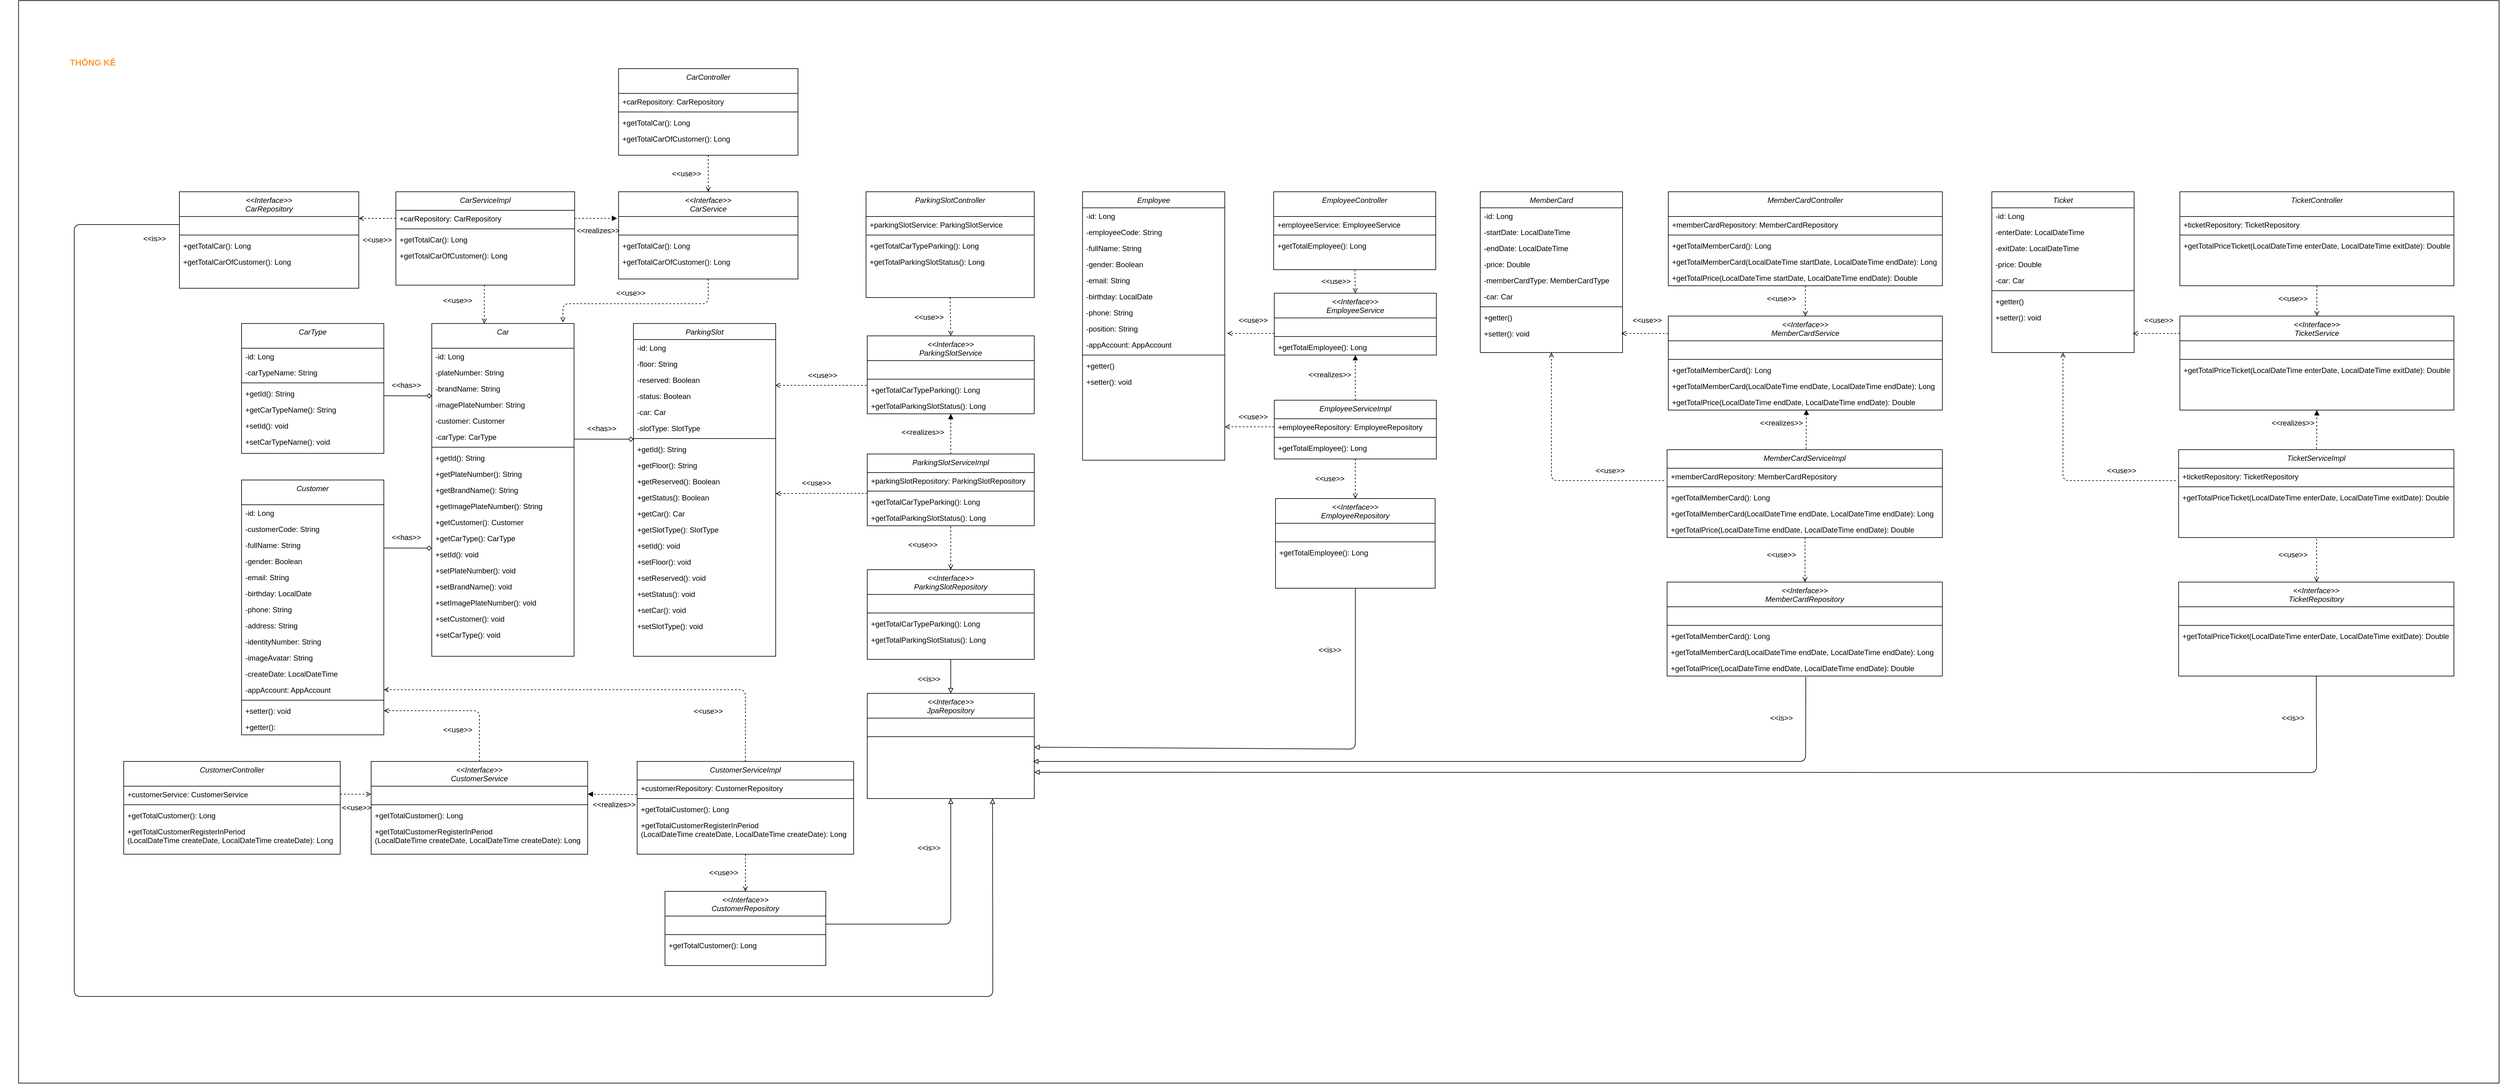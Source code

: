 <mxfile version="14.1.4" type="device"><diagram id="C5RBs43oDa-KdzZeNtuy" name="Page-1"><mxGraphModel dx="1108" dy="482" grid="1" gridSize="10" guides="1" tooltips="1" connect="1" arrows="1" fold="1" page="1" pageScale="1" pageWidth="827" pageHeight="1169" math="0" shadow="0"><root><mxCell id="WIyWlLk6GJQsqaUBKTNV-0"/><mxCell id="WIyWlLk6GJQsqaUBKTNV-1" parent="WIyWlLk6GJQsqaUBKTNV-0"/><mxCell id="5bPJdPUF-FGg3KGismH9-305" value="" style="rounded=0;whiteSpace=wrap;html=1;" parent="WIyWlLk6GJQsqaUBKTNV-1" vertex="1"><mxGeometry x="430" y="90" width="4010" height="1750" as="geometry"/></mxCell><mxCell id="wUaltYYBUab17GiIjm9E-23" value="&lt;b style=&quot;font-size: 14px&quot;&gt;&lt;font color=&quot;#ff9933&quot; style=&quot;font-size: 14px&quot;&gt;TH&lt;/font&gt;&lt;/b&gt;&lt;font color=&quot;#ff9933&quot;&gt;&lt;b&gt;ỐNG KÊ&lt;/b&gt;&lt;/font&gt;" style="text;html=1;strokeColor=none;fillColor=none;align=center;verticalAlign=middle;whiteSpace=wrap;rounded=0;fontSize=14;" parent="WIyWlLk6GJQsqaUBKTNV-1" vertex="1"><mxGeometry x="400" y="180" width="300" height="20" as="geometry"/></mxCell><mxCell id="_FtJ_rIS1CUYVxxWHfP8-0" value="ParkingSlot" style="swimlane;fontStyle=2;align=center;verticalAlign=top;childLayout=stackLayout;horizontal=1;startSize=26;horizontalStack=0;resizeParent=1;resizeLast=0;collapsible=1;marginBottom=0;rounded=0;shadow=0;strokeWidth=1;" parent="WIyWlLk6GJQsqaUBKTNV-1" vertex="1"><mxGeometry x="1424" y="612" width="230" height="538" as="geometry"><mxRectangle x="220" y="120" width="160" height="26" as="alternateBounds"/></mxGeometry></mxCell><mxCell id="_FtJ_rIS1CUYVxxWHfP8-1" value="-id: Long" style="text;align=left;verticalAlign=top;spacingLeft=4;spacingRight=4;overflow=hidden;rotatable=0;points=[[0,0.5],[1,0.5]];portConstraint=eastwest;" parent="_FtJ_rIS1CUYVxxWHfP8-0" vertex="1"><mxGeometry y="26" width="230" height="26" as="geometry"/></mxCell><mxCell id="_FtJ_rIS1CUYVxxWHfP8-2" value="-floor: String" style="text;align=left;verticalAlign=top;spacingLeft=4;spacingRight=4;overflow=hidden;rotatable=0;points=[[0,0.5],[1,0.5]];portConstraint=eastwest;rounded=0;shadow=0;html=0;" parent="_FtJ_rIS1CUYVxxWHfP8-0" vertex="1"><mxGeometry y="52" width="230" height="26" as="geometry"/></mxCell><mxCell id="_FtJ_rIS1CUYVxxWHfP8-3" value="-reserved: Boolean" style="text;align=left;verticalAlign=top;spacingLeft=4;spacingRight=4;overflow=hidden;rotatable=0;points=[[0,0.5],[1,0.5]];portConstraint=eastwest;rounded=0;shadow=0;html=0;" parent="_FtJ_rIS1CUYVxxWHfP8-0" vertex="1"><mxGeometry y="78" width="230" height="26" as="geometry"/></mxCell><mxCell id="_FtJ_rIS1CUYVxxWHfP8-4" value="-status: Boolean" style="text;align=left;verticalAlign=top;spacingLeft=4;spacingRight=4;overflow=hidden;rotatable=0;points=[[0,0.5],[1,0.5]];portConstraint=eastwest;rounded=0;shadow=0;html=0;" parent="_FtJ_rIS1CUYVxxWHfP8-0" vertex="1"><mxGeometry y="104" width="230" height="26" as="geometry"/></mxCell><mxCell id="_FtJ_rIS1CUYVxxWHfP8-5" value="-car: Car" style="text;align=left;verticalAlign=top;spacingLeft=4;spacingRight=4;overflow=hidden;rotatable=0;points=[[0,0.5],[1,0.5]];portConstraint=eastwest;rounded=0;shadow=0;html=0;" parent="_FtJ_rIS1CUYVxxWHfP8-0" vertex="1"><mxGeometry y="130" width="230" height="26" as="geometry"/></mxCell><mxCell id="_FtJ_rIS1CUYVxxWHfP8-6" value="-slotType: SlotType" style="text;align=left;verticalAlign=top;spacingLeft=4;spacingRight=4;overflow=hidden;rotatable=0;points=[[0,0.5],[1,0.5]];portConstraint=eastwest;rounded=0;shadow=0;html=0;" parent="_FtJ_rIS1CUYVxxWHfP8-0" vertex="1"><mxGeometry y="156" width="230" height="26" as="geometry"/></mxCell><mxCell id="_FtJ_rIS1CUYVxxWHfP8-9" value="" style="line;html=1;strokeWidth=1;align=left;verticalAlign=middle;spacingTop=-1;spacingLeft=3;spacingRight=3;rotatable=0;labelPosition=right;points=[];portConstraint=eastwest;" parent="_FtJ_rIS1CUYVxxWHfP8-0" vertex="1"><mxGeometry y="182" width="230" height="8" as="geometry"/></mxCell><mxCell id="_FtJ_rIS1CUYVxxWHfP8-10" value="+getId(): String   " style="text;align=left;verticalAlign=top;spacingLeft=4;spacingRight=4;overflow=hidden;rotatable=0;points=[[0,0.5],[1,0.5]];portConstraint=eastwest;" parent="_FtJ_rIS1CUYVxxWHfP8-0" vertex="1"><mxGeometry y="190" width="230" height="26" as="geometry"/></mxCell><mxCell id="_FtJ_rIS1CUYVxxWHfP8-11" value="+getFloor(): String   " style="text;align=left;verticalAlign=top;spacingLeft=4;spacingRight=4;overflow=hidden;rotatable=0;points=[[0,0.5],[1,0.5]];portConstraint=eastwest;" parent="_FtJ_rIS1CUYVxxWHfP8-0" vertex="1"><mxGeometry y="216" width="230" height="26" as="geometry"/></mxCell><mxCell id="_FtJ_rIS1CUYVxxWHfP8-12" value="+getReserved(): Boolean" style="text;align=left;verticalAlign=top;spacingLeft=4;spacingRight=4;overflow=hidden;rotatable=0;points=[[0,0.5],[1,0.5]];portConstraint=eastwest;" parent="_FtJ_rIS1CUYVxxWHfP8-0" vertex="1"><mxGeometry y="242" width="230" height="26" as="geometry"/></mxCell><mxCell id="_FtJ_rIS1CUYVxxWHfP8-13" value="+getStatus(): Boolean" style="text;align=left;verticalAlign=top;spacingLeft=4;spacingRight=4;overflow=hidden;rotatable=0;points=[[0,0.5],[1,0.5]];portConstraint=eastwest;" parent="_FtJ_rIS1CUYVxxWHfP8-0" vertex="1"><mxGeometry y="268" width="230" height="26" as="geometry"/></mxCell><mxCell id="_FtJ_rIS1CUYVxxWHfP8-14" value="+getCar(): Car" style="text;align=left;verticalAlign=top;spacingLeft=4;spacingRight=4;overflow=hidden;rotatable=0;points=[[0,0.5],[1,0.5]];portConstraint=eastwest;" parent="_FtJ_rIS1CUYVxxWHfP8-0" vertex="1"><mxGeometry y="294" width="230" height="26" as="geometry"/></mxCell><mxCell id="_FtJ_rIS1CUYVxxWHfP8-15" value="+getSlotType(): SlotType" style="text;align=left;verticalAlign=top;spacingLeft=4;spacingRight=4;overflow=hidden;rotatable=0;points=[[0,0.5],[1,0.5]];portConstraint=eastwest;" parent="_FtJ_rIS1CUYVxxWHfP8-0" vertex="1"><mxGeometry y="320" width="230" height="26" as="geometry"/></mxCell><mxCell id="_FtJ_rIS1CUYVxxWHfP8-18" value="+setId(): void" style="text;align=left;verticalAlign=top;spacingLeft=4;spacingRight=4;overflow=hidden;rotatable=0;points=[[0,0.5],[1,0.5]];portConstraint=eastwest;" parent="_FtJ_rIS1CUYVxxWHfP8-0" vertex="1"><mxGeometry y="346" width="230" height="26" as="geometry"/></mxCell><mxCell id="_FtJ_rIS1CUYVxxWHfP8-19" value="+setFloor(): void" style="text;align=left;verticalAlign=top;spacingLeft=4;spacingRight=4;overflow=hidden;rotatable=0;points=[[0,0.5],[1,0.5]];portConstraint=eastwest;" parent="_FtJ_rIS1CUYVxxWHfP8-0" vertex="1"><mxGeometry y="372" width="230" height="26" as="geometry"/></mxCell><mxCell id="_FtJ_rIS1CUYVxxWHfP8-21" value="+setReserved(): void" style="text;align=left;verticalAlign=top;spacingLeft=4;spacingRight=4;overflow=hidden;rotatable=0;points=[[0,0.5],[1,0.5]];portConstraint=eastwest;" parent="_FtJ_rIS1CUYVxxWHfP8-0" vertex="1"><mxGeometry y="398" width="230" height="26" as="geometry"/></mxCell><mxCell id="_FtJ_rIS1CUYVxxWHfP8-22" value="+setStatus(): void" style="text;align=left;verticalAlign=top;spacingLeft=4;spacingRight=4;overflow=hidden;rotatable=0;points=[[0,0.5],[1,0.5]];portConstraint=eastwest;" parent="_FtJ_rIS1CUYVxxWHfP8-0" vertex="1"><mxGeometry y="424" width="230" height="26" as="geometry"/></mxCell><mxCell id="_FtJ_rIS1CUYVxxWHfP8-23" value="+setCar(): void" style="text;align=left;verticalAlign=top;spacingLeft=4;spacingRight=4;overflow=hidden;rotatable=0;points=[[0,0.5],[1,0.5]];portConstraint=eastwest;" parent="_FtJ_rIS1CUYVxxWHfP8-0" vertex="1"><mxGeometry y="450" width="230" height="26" as="geometry"/></mxCell><mxCell id="_FtJ_rIS1CUYVxxWHfP8-24" value="+setSlotType(): void" style="text;align=left;verticalAlign=top;spacingLeft=4;spacingRight=4;overflow=hidden;rotatable=0;points=[[0,0.5],[1,0.5]];portConstraint=eastwest;" parent="_FtJ_rIS1CUYVxxWHfP8-0" vertex="1"><mxGeometry y="476" width="230" height="26" as="geometry"/></mxCell><mxCell id="_FtJ_rIS1CUYVxxWHfP8-26" value="Car" style="swimlane;fontStyle=2;align=center;verticalAlign=top;childLayout=stackLayout;horizontal=1;startSize=40;horizontalStack=0;resizeParent=1;resizeLast=0;collapsible=1;marginBottom=0;rounded=0;shadow=0;strokeWidth=1;" parent="WIyWlLk6GJQsqaUBKTNV-1" vertex="1"><mxGeometry x="1098" y="612" width="230" height="538" as="geometry"><mxRectangle x="220" y="120" width="160" height="26" as="alternateBounds"/></mxGeometry></mxCell><mxCell id="_FtJ_rIS1CUYVxxWHfP8-27" value="-id: Long" style="text;align=left;verticalAlign=top;spacingLeft=4;spacingRight=4;overflow=hidden;rotatable=0;points=[[0,0.5],[1,0.5]];portConstraint=eastwest;" parent="_FtJ_rIS1CUYVxxWHfP8-26" vertex="1"><mxGeometry y="40" width="230" height="26" as="geometry"/></mxCell><mxCell id="_FtJ_rIS1CUYVxxWHfP8-28" value="-plateNumber: String" style="text;align=left;verticalAlign=top;spacingLeft=4;spacingRight=4;overflow=hidden;rotatable=0;points=[[0,0.5],[1,0.5]];portConstraint=eastwest;" parent="_FtJ_rIS1CUYVxxWHfP8-26" vertex="1"><mxGeometry y="66" width="230" height="26" as="geometry"/></mxCell><mxCell id="_FtJ_rIS1CUYVxxWHfP8-39" value="-brandName: String" style="text;align=left;verticalAlign=top;spacingLeft=4;spacingRight=4;overflow=hidden;rotatable=0;points=[[0,0.5],[1,0.5]];portConstraint=eastwest;" parent="_FtJ_rIS1CUYVxxWHfP8-26" vertex="1"><mxGeometry y="92" width="230" height="26" as="geometry"/></mxCell><mxCell id="_FtJ_rIS1CUYVxxWHfP8-40" value="-imagePlateNumber: String" style="text;align=left;verticalAlign=top;spacingLeft=4;spacingRight=4;overflow=hidden;rotatable=0;points=[[0,0.5],[1,0.5]];portConstraint=eastwest;" parent="_FtJ_rIS1CUYVxxWHfP8-26" vertex="1"><mxGeometry y="118" width="230" height="26" as="geometry"/></mxCell><mxCell id="_FtJ_rIS1CUYVxxWHfP8-41" value="-customer: Customer" style="text;align=left;verticalAlign=top;spacingLeft=4;spacingRight=4;overflow=hidden;rotatable=0;points=[[0,0.5],[1,0.5]];portConstraint=eastwest;" parent="_FtJ_rIS1CUYVxxWHfP8-26" vertex="1"><mxGeometry y="144" width="230" height="26" as="geometry"/></mxCell><mxCell id="_FtJ_rIS1CUYVxxWHfP8-29" value="-carType: CarType" style="text;align=left;verticalAlign=top;spacingLeft=4;spacingRight=4;overflow=hidden;rotatable=0;points=[[0,0.5],[1,0.5]];portConstraint=eastwest;" parent="_FtJ_rIS1CUYVxxWHfP8-26" vertex="1"><mxGeometry y="170" width="230" height="26" as="geometry"/></mxCell><mxCell id="_FtJ_rIS1CUYVxxWHfP8-30" value="" style="line;html=1;strokeWidth=1;align=left;verticalAlign=middle;spacingTop=-1;spacingLeft=3;spacingRight=3;rotatable=0;labelPosition=right;points=[];portConstraint=eastwest;" parent="_FtJ_rIS1CUYVxxWHfP8-26" vertex="1"><mxGeometry y="196" width="230" height="8" as="geometry"/></mxCell><mxCell id="_FtJ_rIS1CUYVxxWHfP8-31" value="+getId(): String   " style="text;align=left;verticalAlign=top;spacingLeft=4;spacingRight=4;overflow=hidden;rotatable=0;points=[[0,0.5],[1,0.5]];portConstraint=eastwest;" parent="_FtJ_rIS1CUYVxxWHfP8-26" vertex="1"><mxGeometry y="204" width="230" height="26" as="geometry"/></mxCell><mxCell id="_FtJ_rIS1CUYVxxWHfP8-32" value="+getPlateNumber(): String   " style="text;align=left;verticalAlign=top;spacingLeft=4;spacingRight=4;overflow=hidden;rotatable=0;points=[[0,0.5],[1,0.5]];portConstraint=eastwest;" parent="_FtJ_rIS1CUYVxxWHfP8-26" vertex="1"><mxGeometry y="230" width="230" height="26" as="geometry"/></mxCell><mxCell id="_FtJ_rIS1CUYVxxWHfP8-42" value="+getBrandName(): String   " style="text;align=left;verticalAlign=top;spacingLeft=4;spacingRight=4;overflow=hidden;rotatable=0;points=[[0,0.5],[1,0.5]];portConstraint=eastwest;" parent="_FtJ_rIS1CUYVxxWHfP8-26" vertex="1"><mxGeometry y="256" width="230" height="26" as="geometry"/></mxCell><mxCell id="_FtJ_rIS1CUYVxxWHfP8-44" value="+getImagePlateNumber(): String   " style="text;align=left;verticalAlign=top;spacingLeft=4;spacingRight=4;overflow=hidden;rotatable=0;points=[[0,0.5],[1,0.5]];portConstraint=eastwest;" parent="_FtJ_rIS1CUYVxxWHfP8-26" vertex="1"><mxGeometry y="282" width="230" height="26" as="geometry"/></mxCell><mxCell id="_FtJ_rIS1CUYVxxWHfP8-45" value="+getCustomer(): Customer" style="text;align=left;verticalAlign=top;spacingLeft=4;spacingRight=4;overflow=hidden;rotatable=0;points=[[0,0.5],[1,0.5]];portConstraint=eastwest;" parent="_FtJ_rIS1CUYVxxWHfP8-26" vertex="1"><mxGeometry y="308" width="230" height="26" as="geometry"/></mxCell><mxCell id="_FtJ_rIS1CUYVxxWHfP8-33" value="+getCarType(): CarType" style="text;align=left;verticalAlign=top;spacingLeft=4;spacingRight=4;overflow=hidden;rotatable=0;points=[[0,0.5],[1,0.5]];portConstraint=eastwest;" parent="_FtJ_rIS1CUYVxxWHfP8-26" vertex="1"><mxGeometry y="334" width="230" height="26" as="geometry"/></mxCell><mxCell id="_FtJ_rIS1CUYVxxWHfP8-34" value="+setId(): void" style="text;align=left;verticalAlign=top;spacingLeft=4;spacingRight=4;overflow=hidden;rotatable=0;points=[[0,0.5],[1,0.5]];portConstraint=eastwest;" parent="_FtJ_rIS1CUYVxxWHfP8-26" vertex="1"><mxGeometry y="360" width="230" height="26" as="geometry"/></mxCell><mxCell id="_FtJ_rIS1CUYVxxWHfP8-35" value="+setPlateNumber(): void" style="text;align=left;verticalAlign=top;spacingLeft=4;spacingRight=4;overflow=hidden;rotatable=0;points=[[0,0.5],[1,0.5]];portConstraint=eastwest;" parent="_FtJ_rIS1CUYVxxWHfP8-26" vertex="1"><mxGeometry y="386" width="230" height="26" as="geometry"/></mxCell><mxCell id="_FtJ_rIS1CUYVxxWHfP8-43" value="+setBrandName(): void" style="text;align=left;verticalAlign=top;spacingLeft=4;spacingRight=4;overflow=hidden;rotatable=0;points=[[0,0.5],[1,0.5]];portConstraint=eastwest;" parent="_FtJ_rIS1CUYVxxWHfP8-26" vertex="1"><mxGeometry y="412" width="230" height="26" as="geometry"/></mxCell><mxCell id="_FtJ_rIS1CUYVxxWHfP8-46" value="+setImagePlateNumber(): void" style="text;align=left;verticalAlign=top;spacingLeft=4;spacingRight=4;overflow=hidden;rotatable=0;points=[[0,0.5],[1,0.5]];portConstraint=eastwest;" parent="_FtJ_rIS1CUYVxxWHfP8-26" vertex="1"><mxGeometry y="438" width="230" height="26" as="geometry"/></mxCell><mxCell id="_FtJ_rIS1CUYVxxWHfP8-47" value="+setCustomer(): void" style="text;align=left;verticalAlign=top;spacingLeft=4;spacingRight=4;overflow=hidden;rotatable=0;points=[[0,0.5],[1,0.5]];portConstraint=eastwest;" parent="_FtJ_rIS1CUYVxxWHfP8-26" vertex="1"><mxGeometry y="464" width="230" height="26" as="geometry"/></mxCell><mxCell id="_FtJ_rIS1CUYVxxWHfP8-36" value="+setCarType(): void" style="text;align=left;verticalAlign=top;spacingLeft=4;spacingRight=4;overflow=hidden;rotatable=0;points=[[0,0.5],[1,0.5]];portConstraint=eastwest;" parent="_FtJ_rIS1CUYVxxWHfP8-26" vertex="1"><mxGeometry y="490" width="230" height="26" as="geometry"/></mxCell><mxCell id="_FtJ_rIS1CUYVxxWHfP8-37" value="" style="endArrow=diamond;html=1;entryX=0;entryY=0.5;entryDx=0;entryDy=0;endFill=0;jumpSize=10;exitX=0.998;exitY=0.65;exitDx=0;exitDy=0;exitPerimeter=0;" parent="WIyWlLk6GJQsqaUBKTNV-1" source="_FtJ_rIS1CUYVxxWHfP8-29" edge="1"><mxGeometry width="50" height="50" relative="1" as="geometry"><mxPoint x="1334" y="799" as="sourcePoint"/><mxPoint x="1424" y="799" as="targetPoint"/><Array as="points"/></mxGeometry></mxCell><mxCell id="_FtJ_rIS1CUYVxxWHfP8-38" value="&amp;lt;&amp;lt;has&amp;gt;&amp;gt;" style="text;html=1;strokeColor=none;fillColor=none;align=center;verticalAlign=middle;whiteSpace=wrap;rounded=0;" parent="WIyWlLk6GJQsqaUBKTNV-1" vertex="1"><mxGeometry x="1353" y="772" width="40" height="20" as="geometry"/></mxCell><mxCell id="_FtJ_rIS1CUYVxxWHfP8-48" value="CarType" style="swimlane;fontStyle=2;align=center;verticalAlign=top;childLayout=stackLayout;horizontal=1;startSize=40;horizontalStack=0;resizeParent=1;resizeLast=0;collapsible=1;marginBottom=0;rounded=0;shadow=0;strokeWidth=1;" parent="WIyWlLk6GJQsqaUBKTNV-1" vertex="1"><mxGeometry x="790.5" y="612" width="230" height="210" as="geometry"><mxRectangle x="220" y="120" width="160" height="26" as="alternateBounds"/></mxGeometry></mxCell><mxCell id="_FtJ_rIS1CUYVxxWHfP8-49" value="-id: Long" style="text;align=left;verticalAlign=top;spacingLeft=4;spacingRight=4;overflow=hidden;rotatable=0;points=[[0,0.5],[1,0.5]];portConstraint=eastwest;" parent="_FtJ_rIS1CUYVxxWHfP8-48" vertex="1"><mxGeometry y="40" width="230" height="26" as="geometry"/></mxCell><mxCell id="_FtJ_rIS1CUYVxxWHfP8-50" value="-carTypeName: String" style="text;align=left;verticalAlign=top;spacingLeft=4;spacingRight=4;overflow=hidden;rotatable=0;points=[[0,0.5],[1,0.5]];portConstraint=eastwest;" parent="_FtJ_rIS1CUYVxxWHfP8-48" vertex="1"><mxGeometry y="66" width="230" height="26" as="geometry"/></mxCell><mxCell id="_FtJ_rIS1CUYVxxWHfP8-52" value="" style="line;html=1;strokeWidth=1;align=left;verticalAlign=middle;spacingTop=-1;spacingLeft=3;spacingRight=3;rotatable=0;labelPosition=right;points=[];portConstraint=eastwest;" parent="_FtJ_rIS1CUYVxxWHfP8-48" vertex="1"><mxGeometry y="92" width="230" height="8" as="geometry"/></mxCell><mxCell id="_FtJ_rIS1CUYVxxWHfP8-53" value="+getId(): String   " style="text;align=left;verticalAlign=top;spacingLeft=4;spacingRight=4;overflow=hidden;rotatable=0;points=[[0,0.5],[1,0.5]];portConstraint=eastwest;" parent="_FtJ_rIS1CUYVxxWHfP8-48" vertex="1"><mxGeometry y="100" width="230" height="26" as="geometry"/></mxCell><mxCell id="_FtJ_rIS1CUYVxxWHfP8-54" value="+getCarTypeName(): String   " style="text;align=left;verticalAlign=top;spacingLeft=4;spacingRight=4;overflow=hidden;rotatable=0;points=[[0,0.5],[1,0.5]];portConstraint=eastwest;" parent="_FtJ_rIS1CUYVxxWHfP8-48" vertex="1"><mxGeometry y="126" width="230" height="26" as="geometry"/></mxCell><mxCell id="_FtJ_rIS1CUYVxxWHfP8-56" value="+setId(): void" style="text;align=left;verticalAlign=top;spacingLeft=4;spacingRight=4;overflow=hidden;rotatable=0;points=[[0,0.5],[1,0.5]];portConstraint=eastwest;" parent="_FtJ_rIS1CUYVxxWHfP8-48" vertex="1"><mxGeometry y="152" width="230" height="26" as="geometry"/></mxCell><mxCell id="_FtJ_rIS1CUYVxxWHfP8-57" value="+setCarTypeName(): void" style="text;align=left;verticalAlign=top;spacingLeft=4;spacingRight=4;overflow=hidden;rotatable=0;points=[[0,0.5],[1,0.5]];portConstraint=eastwest;" parent="_FtJ_rIS1CUYVxxWHfP8-48" vertex="1"><mxGeometry y="178" width="230" height="26" as="geometry"/></mxCell><mxCell id="_FtJ_rIS1CUYVxxWHfP8-59" value="" style="endArrow=diamond;html=1;entryX=0;entryY=0.5;entryDx=0;entryDy=0;endFill=0;jumpSize=10;exitX=1.001;exitY=0.646;exitDx=0;exitDy=0;exitPerimeter=0;" parent="WIyWlLk6GJQsqaUBKTNV-1" source="_FtJ_rIS1CUYVxxWHfP8-53" edge="1"><mxGeometry width="50" height="50" relative="1" as="geometry"><mxPoint x="980" y="729" as="sourcePoint"/><mxPoint x="1098" y="729" as="targetPoint"/><Array as="points"/></mxGeometry></mxCell><mxCell id="_FtJ_rIS1CUYVxxWHfP8-60" value="&amp;lt;&amp;lt;has&amp;gt;&amp;gt;" style="text;html=1;strokeColor=none;fillColor=none;align=center;verticalAlign=middle;whiteSpace=wrap;rounded=0;" parent="WIyWlLk6GJQsqaUBKTNV-1" vertex="1"><mxGeometry x="1037" y="702" width="40" height="20" as="geometry"/></mxCell><mxCell id="_FtJ_rIS1CUYVxxWHfP8-61" value="&lt;&lt;Interface&gt;&gt;&#10;ParkingSlotRepository" style="swimlane;fontStyle=2;align=center;verticalAlign=top;childLayout=stackLayout;horizontal=1;startSize=40;horizontalStack=0;resizeParent=1;resizeLast=0;collapsible=1;marginBottom=0;rounded=0;shadow=0;strokeWidth=1;" parent="WIyWlLk6GJQsqaUBKTNV-1" vertex="1"><mxGeometry x="1802" y="1010" width="270" height="145" as="geometry"><mxRectangle x="220" y="120" width="160" height="26" as="alternateBounds"/></mxGeometry></mxCell><mxCell id="_FtJ_rIS1CUYVxxWHfP8-62" value=" " style="text;align=left;verticalAlign=top;spacingLeft=4;spacingRight=4;overflow=hidden;rotatable=0;points=[[0,0.5],[1,0.5]];portConstraint=eastwest;" parent="_FtJ_rIS1CUYVxxWHfP8-61" vertex="1"><mxGeometry y="40" width="270" height="26" as="geometry"/></mxCell><mxCell id="_FtJ_rIS1CUYVxxWHfP8-63" value="" style="line;html=1;strokeWidth=1;align=left;verticalAlign=middle;spacingTop=-1;spacingLeft=3;spacingRight=3;rotatable=0;labelPosition=right;points=[];portConstraint=eastwest;" parent="_FtJ_rIS1CUYVxxWHfP8-61" vertex="1"><mxGeometry y="66" width="270" height="8" as="geometry"/></mxCell><mxCell id="5bPJdPUF-FGg3KGismH9-23" value="+getTotalCarTypeParking(): Long" style="text;align=left;verticalAlign=top;spacingLeft=4;spacingRight=4;overflow=hidden;rotatable=0;points=[[0,0.5],[1,0.5]];portConstraint=eastwest;" parent="_FtJ_rIS1CUYVxxWHfP8-61" vertex="1"><mxGeometry y="74" width="270" height="26" as="geometry"/></mxCell><mxCell id="_FtJ_rIS1CUYVxxWHfP8-64" value="+getTotalParkingSlotStatus(): Long" style="text;align=left;verticalAlign=top;spacingLeft=4;spacingRight=4;overflow=hidden;rotatable=0;points=[[0,0.5],[1,0.5]];portConstraint=eastwest;" parent="_FtJ_rIS1CUYVxxWHfP8-61" vertex="1"><mxGeometry y="100" width="270" height="26" as="geometry"/></mxCell><mxCell id="_FtJ_rIS1CUYVxxWHfP8-65" value="&lt;&lt;Interface&gt;&gt;&#10;JpaRepository" style="swimlane;fontStyle=2;align=center;verticalAlign=top;childLayout=stackLayout;horizontal=1;startSize=40;horizontalStack=0;resizeParent=1;resizeLast=0;collapsible=1;marginBottom=0;rounded=0;shadow=0;strokeWidth=1;" parent="WIyWlLk6GJQsqaUBKTNV-1" vertex="1"><mxGeometry x="1802" y="1210" width="270" height="170" as="geometry"><mxRectangle x="220" y="120" width="160" height="26" as="alternateBounds"/></mxGeometry></mxCell><mxCell id="_FtJ_rIS1CUYVxxWHfP8-66" value=" " style="text;align=left;verticalAlign=top;spacingLeft=4;spacingRight=4;overflow=hidden;rotatable=0;points=[[0,0.5],[1,0.5]];portConstraint=eastwest;" parent="_FtJ_rIS1CUYVxxWHfP8-65" vertex="1"><mxGeometry y="40" width="270" height="26" as="geometry"/></mxCell><mxCell id="_FtJ_rIS1CUYVxxWHfP8-67" value="" style="line;html=1;strokeWidth=1;align=left;verticalAlign=middle;spacingTop=-1;spacingLeft=3;spacingRight=3;rotatable=0;labelPosition=right;points=[];portConstraint=eastwest;" parent="_FtJ_rIS1CUYVxxWHfP8-65" vertex="1"><mxGeometry y="66" width="270" height="8" as="geometry"/></mxCell><mxCell id="_FtJ_rIS1CUYVxxWHfP8-68" value=" " style="text;align=left;verticalAlign=top;spacingLeft=4;spacingRight=4;overflow=hidden;rotatable=0;points=[[0,0.5],[1,0.5]];portConstraint=eastwest;" parent="_FtJ_rIS1CUYVxxWHfP8-65" vertex="1"><mxGeometry y="74" width="270" height="26" as="geometry"/></mxCell><mxCell id="_FtJ_rIS1CUYVxxWHfP8-69" value="" style="endArrow=block;html=1;endFill=0;exitX=0.5;exitY=1;exitDx=0;exitDy=0;entryX=0.5;entryY=0;entryDx=0;entryDy=0;" parent="WIyWlLk6GJQsqaUBKTNV-1" source="_FtJ_rIS1CUYVxxWHfP8-61" target="_FtJ_rIS1CUYVxxWHfP8-65" edge="1"><mxGeometry width="50" height="50" relative="1" as="geometry"><mxPoint x="1274" y="873" as="sourcePoint"/><mxPoint x="1232" y="873" as="targetPoint"/></mxGeometry></mxCell><mxCell id="_FtJ_rIS1CUYVxxWHfP8-70" value="&amp;lt;&amp;lt;is&amp;gt;&amp;gt;" style="text;html=1;strokeColor=none;fillColor=none;align=center;verticalAlign=middle;whiteSpace=wrap;rounded=0;" parent="WIyWlLk6GJQsqaUBKTNV-1" vertex="1"><mxGeometry x="1882" y="1177" width="40" height="20" as="geometry"/></mxCell><mxCell id="_FtJ_rIS1CUYVxxWHfP8-71" value="ParkingSlotServiceImpl" style="swimlane;fontStyle=2;align=center;verticalAlign=top;childLayout=stackLayout;horizontal=1;startSize=30;horizontalStack=0;resizeParent=1;resizeLast=0;collapsible=1;marginBottom=0;rounded=0;shadow=0;strokeWidth=1;" parent="WIyWlLk6GJQsqaUBKTNV-1" vertex="1"><mxGeometry x="1802" y="823" width="270" height="116" as="geometry"><mxRectangle x="220" y="120" width="160" height="26" as="alternateBounds"/></mxGeometry></mxCell><mxCell id="_FtJ_rIS1CUYVxxWHfP8-72" value="+parkingSlotRepository: ParkingSlotRepository" style="text;align=left;verticalAlign=top;spacingLeft=4;spacingRight=4;overflow=hidden;rotatable=0;points=[[0,0.5],[1,0.5]];portConstraint=eastwest;" parent="_FtJ_rIS1CUYVxxWHfP8-71" vertex="1"><mxGeometry y="30" width="270" height="26" as="geometry"/></mxCell><mxCell id="_FtJ_rIS1CUYVxxWHfP8-73" value="" style="line;html=1;strokeWidth=1;align=left;verticalAlign=middle;spacingTop=-1;spacingLeft=3;spacingRight=3;rotatable=0;labelPosition=right;points=[];portConstraint=eastwest;" parent="_FtJ_rIS1CUYVxxWHfP8-71" vertex="1"><mxGeometry y="56" width="270" height="8" as="geometry"/></mxCell><mxCell id="_FtJ_rIS1CUYVxxWHfP8-74" value="+getTotalCarTypeParking(): Long" style="text;align=left;verticalAlign=top;spacingLeft=4;spacingRight=4;overflow=hidden;rotatable=0;points=[[0,0.5],[1,0.5]];portConstraint=eastwest;" parent="_FtJ_rIS1CUYVxxWHfP8-71" vertex="1"><mxGeometry y="64" width="270" height="26" as="geometry"/></mxCell><mxCell id="5bPJdPUF-FGg3KGismH9-3" value="+getTotalParkingSlotStatus(): Long" style="text;align=left;verticalAlign=top;spacingLeft=4;spacingRight=4;overflow=hidden;rotatable=0;points=[[0,0.5],[1,0.5]];portConstraint=eastwest;" parent="_FtJ_rIS1CUYVxxWHfP8-71" vertex="1"><mxGeometry y="90" width="270" height="26" as="geometry"/></mxCell><mxCell id="_FtJ_rIS1CUYVxxWHfP8-77" value="&amp;lt;&amp;lt;use&amp;gt;&amp;gt;" style="text;html=1;strokeColor=none;fillColor=none;align=center;verticalAlign=middle;whiteSpace=wrap;rounded=0;" parent="WIyWlLk6GJQsqaUBKTNV-1" vertex="1"><mxGeometry x="1872" y="960" width="40" height="20" as="geometry"/></mxCell><mxCell id="_FtJ_rIS1CUYVxxWHfP8-78" value="" style="endArrow=open;html=1;endFill=0;dashed=1;entryX=0.5;entryY=0;entryDx=0;entryDy=0;" parent="WIyWlLk6GJQsqaUBKTNV-1" target="_FtJ_rIS1CUYVxxWHfP8-61" edge="1"><mxGeometry width="50" height="50" relative="1" as="geometry"><mxPoint x="1937" y="940" as="sourcePoint"/><mxPoint x="1718" y="887" as="targetPoint"/></mxGeometry></mxCell><mxCell id="_FtJ_rIS1CUYVxxWHfP8-79" value="&amp;lt;&amp;lt;use&amp;gt;&amp;gt;" style="text;html=1;strokeColor=none;fillColor=none;align=center;verticalAlign=middle;whiteSpace=wrap;rounded=0;" parent="WIyWlLk6GJQsqaUBKTNV-1" vertex="1"><mxGeometry x="1700" y="860" width="40" height="20" as="geometry"/></mxCell><mxCell id="_FtJ_rIS1CUYVxxWHfP8-81" value="" style="edgeStyle=segmentEdgeStyle;endArrow=open;html=1;dashed=1;endFill=0;exitX=0;exitY=-0.016;exitDx=0;exitDy=0;exitPerimeter=0;" parent="WIyWlLk6GJQsqaUBKTNV-1" source="_FtJ_rIS1CUYVxxWHfP8-74" edge="1"><mxGeometry width="50" height="50" relative="1" as="geometry"><mxPoint x="1740" y="860" as="sourcePoint"/><mxPoint x="1654" y="887" as="targetPoint"/><Array as="points"><mxPoint x="1740" y="887"/></Array></mxGeometry></mxCell><mxCell id="_FtJ_rIS1CUYVxxWHfP8-82" value="&lt;&lt;Interface&gt;&gt;&#10;ParkingSlotService" style="swimlane;fontStyle=2;align=center;verticalAlign=top;childLayout=stackLayout;horizontal=1;startSize=40;horizontalStack=0;resizeParent=1;resizeLast=0;collapsible=1;marginBottom=0;rounded=0;shadow=0;strokeWidth=1;" parent="WIyWlLk6GJQsqaUBKTNV-1" vertex="1"><mxGeometry x="1802" y="632" width="270" height="126" as="geometry"><mxRectangle x="220" y="120" width="160" height="26" as="alternateBounds"/></mxGeometry></mxCell><mxCell id="_FtJ_rIS1CUYVxxWHfP8-83" value=" " style="text;align=left;verticalAlign=top;spacingLeft=4;spacingRight=4;overflow=hidden;rotatable=0;points=[[0,0.5],[1,0.5]];portConstraint=eastwest;" parent="_FtJ_rIS1CUYVxxWHfP8-82" vertex="1"><mxGeometry y="40" width="270" height="26" as="geometry"/></mxCell><mxCell id="_FtJ_rIS1CUYVxxWHfP8-84" value="" style="line;html=1;strokeWidth=1;align=left;verticalAlign=middle;spacingTop=-1;spacingLeft=3;spacingRight=3;rotatable=0;labelPosition=right;points=[];portConstraint=eastwest;" parent="_FtJ_rIS1CUYVxxWHfP8-82" vertex="1"><mxGeometry y="66" width="270" height="8" as="geometry"/></mxCell><mxCell id="5bPJdPUF-FGg3KGismH9-4" value="+getTotalCarTypeParking(): Long" style="text;align=left;verticalAlign=top;spacingLeft=4;spacingRight=4;overflow=hidden;rotatable=0;points=[[0,0.5],[1,0.5]];portConstraint=eastwest;" parent="_FtJ_rIS1CUYVxxWHfP8-82" vertex="1"><mxGeometry y="74" width="270" height="26" as="geometry"/></mxCell><mxCell id="_FtJ_rIS1CUYVxxWHfP8-85" value="+getTotalParkingSlotStatus(): Long" style="text;align=left;verticalAlign=top;spacingLeft=4;spacingRight=4;overflow=hidden;rotatable=0;points=[[0,0.5],[1,0.5]];portConstraint=eastwest;" parent="_FtJ_rIS1CUYVxxWHfP8-82" vertex="1"><mxGeometry y="100" width="270" height="26" as="geometry"/></mxCell><mxCell id="_FtJ_rIS1CUYVxxWHfP8-86" value="" style="endArrow=block;html=1;exitX=0.5;exitY=0;exitDx=0;exitDy=0;entryX=0.5;entryY=1;entryDx=0;entryDy=0;endFill=1;dashed=1;jumpSize=10;" parent="WIyWlLk6GJQsqaUBKTNV-1" source="_FtJ_rIS1CUYVxxWHfP8-71" target="_FtJ_rIS1CUYVxxWHfP8-82" edge="1"><mxGeometry width="50" height="50" relative="1" as="geometry"><mxPoint x="2152" y="860" as="sourcePoint"/><mxPoint x="2152" y="700" as="targetPoint"/></mxGeometry></mxCell><mxCell id="_FtJ_rIS1CUYVxxWHfP8-87" value="&amp;lt;&amp;lt;realizes&amp;gt;&amp;gt;" style="text;html=1;strokeColor=none;fillColor=none;align=center;verticalAlign=middle;whiteSpace=wrap;rounded=0;" parent="WIyWlLk6GJQsqaUBKTNV-1" vertex="1"><mxGeometry x="1872" y="778" width="40" height="20" as="geometry"/></mxCell><mxCell id="_FtJ_rIS1CUYVxxWHfP8-88" value="&amp;lt;&amp;lt;use&amp;gt;&amp;gt;" style="text;html=1;strokeColor=none;fillColor=none;align=center;verticalAlign=middle;whiteSpace=wrap;rounded=0;" parent="WIyWlLk6GJQsqaUBKTNV-1" vertex="1"><mxGeometry x="1710" y="686" width="40" height="20" as="geometry"/></mxCell><mxCell id="_FtJ_rIS1CUYVxxWHfP8-89" value="" style="endArrow=open;html=1;endFill=0;dashed=1;exitX=-0.004;exitY=0.231;exitDx=0;exitDy=0;exitPerimeter=0;entryX=0.996;entryY=0.846;entryDx=0;entryDy=0;entryPerimeter=0;" parent="WIyWlLk6GJQsqaUBKTNV-1" source="5bPJdPUF-FGg3KGismH9-4" target="_FtJ_rIS1CUYVxxWHfP8-3" edge="1"><mxGeometry width="50" height="50" relative="1" as="geometry"><mxPoint x="1790.0" y="635.722" as="sourcePoint"/><mxPoint x="1660" y="636" as="targetPoint"/></mxGeometry></mxCell><mxCell id="_FtJ_rIS1CUYVxxWHfP8-90" value="ParkingSlotController" style="swimlane;fontStyle=2;align=center;verticalAlign=top;childLayout=stackLayout;horizontal=1;startSize=40;horizontalStack=0;resizeParent=1;resizeLast=0;collapsible=1;marginBottom=0;rounded=0;shadow=0;strokeWidth=1;" parent="WIyWlLk6GJQsqaUBKTNV-1" vertex="1"><mxGeometry x="1800" y="399" width="272" height="171" as="geometry"><mxRectangle x="220" y="120" width="160" height="26" as="alternateBounds"/></mxGeometry></mxCell><mxCell id="5bPJdPUF-FGg3KGismH9-25" value="+parkingSlotService: ParkingSlotService" style="text;align=left;verticalAlign=top;spacingLeft=4;spacingRight=4;overflow=hidden;rotatable=0;points=[[0,0.5],[1,0.5]];portConstraint=eastwest;" parent="_FtJ_rIS1CUYVxxWHfP8-90" vertex="1"><mxGeometry y="40" width="272" height="26" as="geometry"/></mxCell><mxCell id="_FtJ_rIS1CUYVxxWHfP8-92" value="" style="line;html=1;strokeWidth=1;align=left;verticalAlign=middle;spacingTop=-1;spacingLeft=3;spacingRight=3;rotatable=0;labelPosition=right;points=[];portConstraint=eastwest;" parent="_FtJ_rIS1CUYVxxWHfP8-90" vertex="1"><mxGeometry y="66" width="272" height="8" as="geometry"/></mxCell><mxCell id="_FtJ_rIS1CUYVxxWHfP8-93" value="+getTotalCarTypeParking(): Long" style="text;align=left;verticalAlign=top;spacingLeft=4;spacingRight=4;overflow=hidden;rotatable=0;points=[[0,0.5],[1,0.5]];portConstraint=eastwest;" parent="_FtJ_rIS1CUYVxxWHfP8-90" vertex="1"><mxGeometry y="74" width="272" height="26" as="geometry"/></mxCell><mxCell id="_FtJ_rIS1CUYVxxWHfP8-209" value="+getTotalParkingSlotStatus(): Long" style="text;align=left;verticalAlign=top;spacingLeft=4;spacingRight=4;overflow=hidden;rotatable=0;points=[[0,0.5],[1,0.5]];portConstraint=eastwest;" parent="_FtJ_rIS1CUYVxxWHfP8-90" vertex="1"><mxGeometry y="100" width="272" height="26" as="geometry"/></mxCell><mxCell id="_FtJ_rIS1CUYVxxWHfP8-96" value="" style="endArrow=open;html=1;endFill=0;dashed=1;exitX=0.5;exitY=1;exitDx=0;exitDy=0;entryX=0.5;entryY=0;entryDx=0;entryDy=0;" parent="WIyWlLk6GJQsqaUBKTNV-1" source="_FtJ_rIS1CUYVxxWHfP8-90" target="_FtJ_rIS1CUYVxxWHfP8-82" edge="1"><mxGeometry width="50" height="50" relative="1" as="geometry"><mxPoint x="1822.0" y="645.722" as="sourcePoint"/><mxPoint x="1727.77" y="645.91" as="targetPoint"/></mxGeometry></mxCell><mxCell id="_FtJ_rIS1CUYVxxWHfP8-97" value="&amp;lt;&amp;lt;use&amp;gt;&amp;gt;" style="text;html=1;strokeColor=none;fillColor=none;align=center;verticalAlign=middle;whiteSpace=wrap;rounded=0;" parent="WIyWlLk6GJQsqaUBKTNV-1" vertex="1"><mxGeometry x="1882" y="592" width="40" height="20" as="geometry"/></mxCell><mxCell id="_FtJ_rIS1CUYVxxWHfP8-133" value="" style="endArrow=block;html=1;entryX=0.5;entryY=1;entryDx=0;entryDy=0;endFill=0;exitX=1;exitY=0.5;exitDx=0;exitDy=0;" parent="WIyWlLk6GJQsqaUBKTNV-1" source="5bPJdPUF-FGg3KGismH9-269" target="_FtJ_rIS1CUYVxxWHfP8-65" edge="1"><mxGeometry width="50" height="50" relative="1" as="geometry"><mxPoint x="2463" y="1000" as="sourcePoint"/><mxPoint x="2367" y="1000" as="targetPoint"/><Array as="points"><mxPoint x="1937" y="1583"/></Array></mxGeometry></mxCell><mxCell id="_FtJ_rIS1CUYVxxWHfP8-134" value="&amp;lt;&amp;lt;is&amp;gt;&amp;gt;" style="text;html=1;strokeColor=none;fillColor=none;align=center;verticalAlign=middle;whiteSpace=wrap;rounded=0;" parent="WIyWlLk6GJQsqaUBKTNV-1" vertex="1"><mxGeometry x="1882" y="1450" width="40" height="20" as="geometry"/></mxCell><mxCell id="_FtJ_rIS1CUYVxxWHfP8-212" value="MemberCard" style="swimlane;fontStyle=2;align=center;verticalAlign=top;childLayout=stackLayout;horizontal=1;startSize=26;horizontalStack=0;resizeParent=1;resizeLast=0;collapsible=1;marginBottom=0;rounded=0;shadow=0;strokeWidth=1;" parent="WIyWlLk6GJQsqaUBKTNV-1" vertex="1"><mxGeometry x="2793" y="399" width="230" height="260" as="geometry"><mxRectangle x="220" y="120" width="160" height="26" as="alternateBounds"/></mxGeometry></mxCell><mxCell id="_FtJ_rIS1CUYVxxWHfP8-213" value="-id: Long" style="text;align=left;verticalAlign=top;spacingLeft=4;spacingRight=4;overflow=hidden;rotatable=0;points=[[0,0.5],[1,0.5]];portConstraint=eastwest;" parent="_FtJ_rIS1CUYVxxWHfP8-212" vertex="1"><mxGeometry y="26" width="230" height="26" as="geometry"/></mxCell><mxCell id="_FtJ_rIS1CUYVxxWHfP8-214" value="-startDate: LocalDateTime" style="text;align=left;verticalAlign=top;spacingLeft=4;spacingRight=4;overflow=hidden;rotatable=0;points=[[0,0.5],[1,0.5]];portConstraint=eastwest;rounded=0;shadow=0;html=0;" parent="_FtJ_rIS1CUYVxxWHfP8-212" vertex="1"><mxGeometry y="52" width="230" height="26" as="geometry"/></mxCell><mxCell id="_FtJ_rIS1CUYVxxWHfP8-215" value="-endDate: LocalDateTime" style="text;align=left;verticalAlign=top;spacingLeft=4;spacingRight=4;overflow=hidden;rotatable=0;points=[[0,0.5],[1,0.5]];portConstraint=eastwest;rounded=0;shadow=0;html=0;" parent="_FtJ_rIS1CUYVxxWHfP8-212" vertex="1"><mxGeometry y="78" width="230" height="26" as="geometry"/></mxCell><mxCell id="_FtJ_rIS1CUYVxxWHfP8-216" value="-price: Double" style="text;align=left;verticalAlign=top;spacingLeft=4;spacingRight=4;overflow=hidden;rotatable=0;points=[[0,0.5],[1,0.5]];portConstraint=eastwest;rounded=0;shadow=0;html=0;" parent="_FtJ_rIS1CUYVxxWHfP8-212" vertex="1"><mxGeometry y="104" width="230" height="26" as="geometry"/></mxCell><mxCell id="_FtJ_rIS1CUYVxxWHfP8-217" value="-memberCardType: MemberCardType" style="text;align=left;verticalAlign=top;spacingLeft=4;spacingRight=4;overflow=hidden;rotatable=0;points=[[0,0.5],[1,0.5]];portConstraint=eastwest;rounded=0;shadow=0;html=0;" parent="_FtJ_rIS1CUYVxxWHfP8-212" vertex="1"><mxGeometry y="130" width="230" height="26" as="geometry"/></mxCell><mxCell id="_FtJ_rIS1CUYVxxWHfP8-218" value="-car: Car" style="text;align=left;verticalAlign=top;spacingLeft=4;spacingRight=4;overflow=hidden;rotatable=0;points=[[0,0.5],[1,0.5]];portConstraint=eastwest;rounded=0;shadow=0;html=0;" parent="_FtJ_rIS1CUYVxxWHfP8-212" vertex="1"><mxGeometry y="156" width="230" height="26" as="geometry"/></mxCell><mxCell id="_FtJ_rIS1CUYVxxWHfP8-222" value="" style="line;html=1;strokeWidth=1;align=left;verticalAlign=middle;spacingTop=-1;spacingLeft=3;spacingRight=3;rotatable=0;labelPosition=right;points=[];portConstraint=eastwest;" parent="_FtJ_rIS1CUYVxxWHfP8-212" vertex="1"><mxGeometry y="182" width="230" height="8" as="geometry"/></mxCell><mxCell id="_FtJ_rIS1CUYVxxWHfP8-223" value="+getter()   " style="text;align=left;verticalAlign=top;spacingLeft=4;spacingRight=4;overflow=hidden;rotatable=0;points=[[0,0.5],[1,0.5]];portConstraint=eastwest;" parent="_FtJ_rIS1CUYVxxWHfP8-212" vertex="1"><mxGeometry y="190" width="230" height="26" as="geometry"/></mxCell><mxCell id="_FtJ_rIS1CUYVxxWHfP8-224" value="+setter(): void" style="text;align=left;verticalAlign=top;spacingLeft=4;spacingRight=4;overflow=hidden;rotatable=0;points=[[0,0.5],[1,0.5]];portConstraint=eastwest;" parent="_FtJ_rIS1CUYVxxWHfP8-212" vertex="1"><mxGeometry y="216" width="230" height="26" as="geometry"/></mxCell><mxCell id="5bPJdPUF-FGg3KGismH9-6" value="&lt;&lt;Interface&gt;&gt;&#10;CarRepository" style="swimlane;fontStyle=2;align=center;verticalAlign=top;childLayout=stackLayout;horizontal=1;startSize=40;horizontalStack=0;resizeParent=1;resizeLast=0;collapsible=1;marginBottom=0;rounded=0;shadow=0;strokeWidth=1;" parent="WIyWlLk6GJQsqaUBKTNV-1" vertex="1"><mxGeometry x="690" y="399" width="290" height="156" as="geometry"><mxRectangle x="220" y="120" width="160" height="26" as="alternateBounds"/></mxGeometry></mxCell><mxCell id="5bPJdPUF-FGg3KGismH9-7" value=" " style="text;align=left;verticalAlign=top;spacingLeft=4;spacingRight=4;overflow=hidden;rotatable=0;points=[[0,0.5],[1,0.5]];portConstraint=eastwest;" parent="5bPJdPUF-FGg3KGismH9-6" vertex="1"><mxGeometry y="40" width="290" height="26" as="geometry"/></mxCell><mxCell id="5bPJdPUF-FGg3KGismH9-8" value="" style="line;html=1;strokeWidth=1;align=left;verticalAlign=middle;spacingTop=-1;spacingLeft=3;spacingRight=3;rotatable=0;labelPosition=right;points=[];portConstraint=eastwest;" parent="5bPJdPUF-FGg3KGismH9-6" vertex="1"><mxGeometry y="66" width="290" height="8" as="geometry"/></mxCell><mxCell id="5bPJdPUF-FGg3KGismH9-9" value="+getTotalCar(): Long" style="text;align=left;verticalAlign=top;spacingLeft=4;spacingRight=4;overflow=hidden;rotatable=0;points=[[0,0.5],[1,0.5]];portConstraint=eastwest;" parent="5bPJdPUF-FGg3KGismH9-6" vertex="1"><mxGeometry y="74" width="290" height="26" as="geometry"/></mxCell><mxCell id="5bPJdPUF-FGg3KGismH9-242" value="+getTotalCarOfCustomer(): Long" style="text;align=left;verticalAlign=top;spacingLeft=4;spacingRight=4;overflow=hidden;rotatable=0;points=[[0,0.5],[1,0.5]];portConstraint=eastwest;" parent="5bPJdPUF-FGg3KGismH9-6" vertex="1"><mxGeometry y="100" width="290" height="26" as="geometry"/></mxCell><mxCell id="5bPJdPUF-FGg3KGismH9-14" value="" style="endArrow=block;html=1;endFill=0;exitX=0;exitY=0.5;exitDx=0;exitDy=0;entryX=0.75;entryY=1;entryDx=0;entryDy=0;" parent="WIyWlLk6GJQsqaUBKTNV-1" source="5bPJdPUF-FGg3KGismH9-7" target="_FtJ_rIS1CUYVxxWHfP8-65" edge="1"><mxGeometry width="50" height="50" relative="1" as="geometry"><mxPoint x="-96" y="102" as="sourcePoint"/><mxPoint x="590" y="1630" as="targetPoint"/><Array as="points"><mxPoint x="520" y="452"/><mxPoint x="520" y="900"/><mxPoint x="520" y="1700"/><mxPoint x="2005" y="1700"/></Array></mxGeometry></mxCell><mxCell id="5bPJdPUF-FGg3KGismH9-15" value="&amp;lt;&amp;lt;is&amp;gt;&amp;gt;" style="text;html=1;strokeColor=none;fillColor=none;align=center;verticalAlign=middle;whiteSpace=wrap;rounded=0;" parent="WIyWlLk6GJQsqaUBKTNV-1" vertex="1"><mxGeometry x="630" y="465" width="40" height="20" as="geometry"/></mxCell><mxCell id="5bPJdPUF-FGg3KGismH9-16" value="CarServiceImpl" style="swimlane;fontStyle=2;align=center;verticalAlign=top;childLayout=stackLayout;horizontal=1;startSize=30;horizontalStack=0;resizeParent=1;resizeLast=0;collapsible=1;marginBottom=0;rounded=0;shadow=0;strokeWidth=1;" parent="WIyWlLk6GJQsqaUBKTNV-1" vertex="1"><mxGeometry x="1040" y="399" width="289" height="151" as="geometry"><mxRectangle x="220" y="120" width="160" height="26" as="alternateBounds"/></mxGeometry></mxCell><mxCell id="5bPJdPUF-FGg3KGismH9-17" value="+carRepository: CarRepository" style="text;align=left;verticalAlign=top;spacingLeft=4;spacingRight=4;overflow=hidden;rotatable=0;points=[[0,0.5],[1,0.5]];portConstraint=eastwest;" parent="5bPJdPUF-FGg3KGismH9-16" vertex="1"><mxGeometry y="30" width="289" height="26" as="geometry"/></mxCell><mxCell id="5bPJdPUF-FGg3KGismH9-18" value="" style="line;html=1;strokeWidth=1;align=left;verticalAlign=middle;spacingTop=-1;spacingLeft=3;spacingRight=3;rotatable=0;labelPosition=right;points=[];portConstraint=eastwest;" parent="5bPJdPUF-FGg3KGismH9-16" vertex="1"><mxGeometry y="56" width="289" height="8" as="geometry"/></mxCell><mxCell id="5bPJdPUF-FGg3KGismH9-19" value="+getTotalCar(): Long" style="text;align=left;verticalAlign=top;spacingLeft=4;spacingRight=4;overflow=hidden;rotatable=0;points=[[0,0.5],[1,0.5]];portConstraint=eastwest;" parent="5bPJdPUF-FGg3KGismH9-16" vertex="1"><mxGeometry y="64" width="289" height="26" as="geometry"/></mxCell><mxCell id="5bPJdPUF-FGg3KGismH9-20" value="+getTotalCarOfCustomer(): Long" style="text;align=left;verticalAlign=top;spacingLeft=4;spacingRight=4;overflow=hidden;rotatable=0;points=[[0,0.5],[1,0.5]];portConstraint=eastwest;" parent="5bPJdPUF-FGg3KGismH9-16" vertex="1"><mxGeometry y="90" width="289" height="30" as="geometry"/></mxCell><mxCell id="5bPJdPUF-FGg3KGismH9-21" value="&amp;lt;&amp;lt;use&amp;gt;&amp;gt;" style="text;html=1;strokeColor=none;fillColor=none;align=center;verticalAlign=middle;whiteSpace=wrap;rounded=0;" parent="WIyWlLk6GJQsqaUBKTNV-1" vertex="1"><mxGeometry x="990" y="467" width="40" height="20" as="geometry"/></mxCell><mxCell id="5bPJdPUF-FGg3KGismH9-22" value="" style="endArrow=open;html=1;endFill=0;dashed=1;exitX=0;exitY=0.5;exitDx=0;exitDy=0;" parent="WIyWlLk6GJQsqaUBKTNV-1" source="5bPJdPUF-FGg3KGismH9-17" edge="1"><mxGeometry width="50" height="50" relative="1" as="geometry"><mxPoint x="1099" y="458.0" as="sourcePoint"/><mxPoint x="980" y="442" as="targetPoint"/></mxGeometry></mxCell><mxCell id="5bPJdPUF-FGg3KGismH9-26" value="&lt;&lt;Interface&gt;&gt;&#10;CarService" style="swimlane;fontStyle=2;align=center;verticalAlign=top;childLayout=stackLayout;horizontal=1;startSize=40;horizontalStack=0;resizeParent=1;resizeLast=0;collapsible=1;marginBottom=0;rounded=0;shadow=0;strokeWidth=1;" parent="WIyWlLk6GJQsqaUBKTNV-1" vertex="1"><mxGeometry x="1400" y="399" width="290" height="141" as="geometry"><mxRectangle x="220" y="120" width="160" height="26" as="alternateBounds"/></mxGeometry></mxCell><mxCell id="5bPJdPUF-FGg3KGismH9-27" value=" " style="text;align=left;verticalAlign=top;spacingLeft=4;spacingRight=4;overflow=hidden;rotatable=0;points=[[0,0.5],[1,0.5]];portConstraint=eastwest;" parent="5bPJdPUF-FGg3KGismH9-26" vertex="1"><mxGeometry y="40" width="290" height="26" as="geometry"/></mxCell><mxCell id="5bPJdPUF-FGg3KGismH9-28" value="" style="line;html=1;strokeWidth=1;align=left;verticalAlign=middle;spacingTop=-1;spacingLeft=3;spacingRight=3;rotatable=0;labelPosition=right;points=[];portConstraint=eastwest;" parent="5bPJdPUF-FGg3KGismH9-26" vertex="1"><mxGeometry y="66" width="290" height="8" as="geometry"/></mxCell><mxCell id="5bPJdPUF-FGg3KGismH9-29" value="+getTotalCar(): Long" style="text;align=left;verticalAlign=top;spacingLeft=4;spacingRight=4;overflow=hidden;rotatable=0;points=[[0,0.5],[1,0.5]];portConstraint=eastwest;" parent="5bPJdPUF-FGg3KGismH9-26" vertex="1"><mxGeometry y="74" width="290" height="26" as="geometry"/></mxCell><mxCell id="5bPJdPUF-FGg3KGismH9-247" value="+getTotalCarOfCustomer(): Long" style="text;align=left;verticalAlign=top;spacingLeft=4;spacingRight=4;overflow=hidden;rotatable=0;points=[[0,0.5],[1,0.5]];portConstraint=eastwest;" parent="5bPJdPUF-FGg3KGismH9-26" vertex="1"><mxGeometry y="100" width="290" height="26" as="geometry"/></mxCell><mxCell id="5bPJdPUF-FGg3KGismH9-31" value="" style="endArrow=block;html=1;exitX=1;exitY=0.5;exitDx=0;exitDy=0;entryX=-0.008;entryY=0.114;entryDx=0;entryDy=0;endFill=1;dashed=1;jumpSize=10;entryPerimeter=0;" parent="WIyWlLk6GJQsqaUBKTNV-1" source="5bPJdPUF-FGg3KGismH9-17" target="5bPJdPUF-FGg3KGismH9-27" edge="1"><mxGeometry width="50" height="50" relative="1" as="geometry"><mxPoint x="1352" y="469.5" as="sourcePoint"/><mxPoint x="1352" y="355.5" as="targetPoint"/></mxGeometry></mxCell><mxCell id="5bPJdPUF-FGg3KGismH9-32" value="&amp;lt;&amp;lt;realizes&amp;gt;&amp;gt;" style="text;html=1;strokeColor=none;fillColor=none;align=center;verticalAlign=middle;whiteSpace=wrap;rounded=0;" parent="WIyWlLk6GJQsqaUBKTNV-1" vertex="1"><mxGeometry x="1347" y="452" width="40" height="20" as="geometry"/></mxCell><mxCell id="5bPJdPUF-FGg3KGismH9-33" value="" style="endArrow=open;html=1;endFill=0;dashed=1;entryX=0.5;entryY=0;entryDx=0;entryDy=0;exitX=0.5;exitY=1;exitDx=0;exitDy=0;" parent="WIyWlLk6GJQsqaUBKTNV-1" source="5bPJdPUF-FGg3KGismH9-228" target="5bPJdPUF-FGg3KGismH9-26" edge="1"><mxGeometry width="50" height="50" relative="1" as="geometry"><mxPoint x="1772" y="444" as="sourcePoint"/><mxPoint x="1739" y="510.5" as="targetPoint"/></mxGeometry></mxCell><mxCell id="5bPJdPUF-FGg3KGismH9-34" value="&amp;lt;&amp;lt;use&amp;gt;&amp;gt;" style="text;html=1;strokeColor=none;fillColor=none;align=center;verticalAlign=middle;whiteSpace=wrap;rounded=0;" parent="WIyWlLk6GJQsqaUBKTNV-1" vertex="1"><mxGeometry x="1490" y="360" width="40" height="20" as="geometry"/></mxCell><mxCell id="5bPJdPUF-FGg3KGismH9-35" value="" style="endArrow=open;html=1;endFill=0;dashed=1;entryX=0.369;entryY=0;entryDx=0;entryDy=0;entryPerimeter=0;" parent="WIyWlLk6GJQsqaUBKTNV-1" target="_FtJ_rIS1CUYVxxWHfP8-26" edge="1"><mxGeometry width="50" height="50" relative="1" as="geometry"><mxPoint x="1183" y="550" as="sourcePoint"/><mxPoint x="1183" y="610" as="targetPoint"/></mxGeometry></mxCell><mxCell id="5bPJdPUF-FGg3KGismH9-36" value="&amp;lt;&amp;lt;use&amp;gt;&amp;gt;" style="text;html=1;strokeColor=none;fillColor=none;align=center;verticalAlign=middle;whiteSpace=wrap;rounded=0;" parent="WIyWlLk6GJQsqaUBKTNV-1" vertex="1"><mxGeometry x="1120" y="565" width="40" height="20" as="geometry"/></mxCell><mxCell id="5bPJdPUF-FGg3KGismH9-37" value="&amp;lt;&amp;lt;use&amp;gt;&amp;gt;" style="text;html=1;strokeColor=none;fillColor=none;align=center;verticalAlign=middle;whiteSpace=wrap;rounded=0;" parent="WIyWlLk6GJQsqaUBKTNV-1" vertex="1"><mxGeometry x="1400" y="553" width="40" height="20" as="geometry"/></mxCell><mxCell id="5bPJdPUF-FGg3KGismH9-38" value="" style="endArrow=open;html=1;endFill=0;dashed=1;exitX=0.5;exitY=1;exitDx=0;exitDy=0;" parent="WIyWlLk6GJQsqaUBKTNV-1" source="5bPJdPUF-FGg3KGismH9-26" edge="1"><mxGeometry width="50" height="50" relative="1" as="geometry"><mxPoint x="1420" y="540" as="sourcePoint"/><mxPoint x="1310" y="610" as="targetPoint"/><Array as="points"><mxPoint x="1545" y="580"/><mxPoint x="1310" y="580"/></Array></mxGeometry></mxCell><mxCell id="5bPJdPUF-FGg3KGismH9-39" value="&lt;&lt;Interface&gt;&gt;&#10;MemberCardRepository" style="swimlane;fontStyle=2;align=center;verticalAlign=top;childLayout=stackLayout;horizontal=1;startSize=40;horizontalStack=0;resizeParent=1;resizeLast=0;collapsible=1;marginBottom=0;rounded=0;shadow=0;strokeWidth=1;" parent="WIyWlLk6GJQsqaUBKTNV-1" vertex="1"><mxGeometry x="3095" y="1030" width="445" height="152" as="geometry"><mxRectangle x="220" y="120" width="160" height="26" as="alternateBounds"/></mxGeometry></mxCell><mxCell id="5bPJdPUF-FGg3KGismH9-40" value=" " style="text;align=left;verticalAlign=top;spacingLeft=4;spacingRight=4;overflow=hidden;rotatable=0;points=[[0,0.5],[1,0.5]];portConstraint=eastwest;" parent="5bPJdPUF-FGg3KGismH9-39" vertex="1"><mxGeometry y="40" width="445" height="26" as="geometry"/></mxCell><mxCell id="5bPJdPUF-FGg3KGismH9-41" value="" style="line;html=1;strokeWidth=1;align=left;verticalAlign=middle;spacingTop=-1;spacingLeft=3;spacingRight=3;rotatable=0;labelPosition=right;points=[];portConstraint=eastwest;" parent="5bPJdPUF-FGg3KGismH9-39" vertex="1"><mxGeometry y="66" width="445" height="8" as="geometry"/></mxCell><mxCell id="5bPJdPUF-FGg3KGismH9-124" value="+getTotalMemberCard(): Long" style="text;align=left;verticalAlign=top;spacingLeft=4;spacingRight=4;overflow=hidden;rotatable=0;points=[[0,0.5],[1,0.5]];portConstraint=eastwest;" parent="5bPJdPUF-FGg3KGismH9-39" vertex="1"><mxGeometry y="74" width="445" height="26" as="geometry"/></mxCell><mxCell id="5bPJdPUF-FGg3KGismH9-129" value="+getTotalMemberCard(LocalDateTime endDate, LocalDateTime endDate): Long" style="text;align=left;verticalAlign=top;spacingLeft=4;spacingRight=4;overflow=hidden;rotatable=0;points=[[0,0.5],[1,0.5]];portConstraint=eastwest;" parent="5bPJdPUF-FGg3KGismH9-39" vertex="1"><mxGeometry y="100" width="445" height="26" as="geometry"/></mxCell><mxCell id="5bPJdPUF-FGg3KGismH9-42" value="+getTotalPrice(LocalDateTime endDate, LocalDateTime endDate): Double" style="text;align=left;verticalAlign=top;spacingLeft=4;spacingRight=4;overflow=hidden;rotatable=0;points=[[0,0.5],[1,0.5]];portConstraint=eastwest;" parent="5bPJdPUF-FGg3KGismH9-39" vertex="1"><mxGeometry y="126" width="445" height="26" as="geometry"/></mxCell><mxCell id="5bPJdPUF-FGg3KGismH9-44" value="&amp;lt;&amp;lt;is&amp;gt;&amp;gt;" style="text;html=1;strokeColor=none;fillColor=none;align=center;verticalAlign=middle;whiteSpace=wrap;rounded=0;" parent="WIyWlLk6GJQsqaUBKTNV-1" vertex="1"><mxGeometry x="3260" y="1240" width="40" height="20" as="geometry"/></mxCell><mxCell id="5bPJdPUF-FGg3KGismH9-49" value="MemberCardServiceImpl" style="swimlane;fontStyle=2;align=center;verticalAlign=top;childLayout=stackLayout;horizontal=1;startSize=30;horizontalStack=0;resizeParent=1;resizeLast=0;collapsible=1;marginBottom=0;rounded=0;shadow=0;strokeWidth=1;" parent="WIyWlLk6GJQsqaUBKTNV-1" vertex="1"><mxGeometry x="3095" y="816" width="445" height="142" as="geometry"><mxRectangle x="220" y="120" width="160" height="26" as="alternateBounds"/></mxGeometry></mxCell><mxCell id="5bPJdPUF-FGg3KGismH9-50" value="+memberCardRepository: MemberCardRepository" style="text;align=left;verticalAlign=top;spacingLeft=4;spacingRight=4;overflow=hidden;rotatable=0;points=[[0,0.5],[1,0.5]];portConstraint=eastwest;" parent="5bPJdPUF-FGg3KGismH9-49" vertex="1"><mxGeometry y="30" width="445" height="26" as="geometry"/></mxCell><mxCell id="5bPJdPUF-FGg3KGismH9-51" value="" style="line;html=1;strokeWidth=1;align=left;verticalAlign=middle;spacingTop=-1;spacingLeft=3;spacingRight=3;rotatable=0;labelPosition=right;points=[];portConstraint=eastwest;" parent="5bPJdPUF-FGg3KGismH9-49" vertex="1"><mxGeometry y="56" width="445" height="8" as="geometry"/></mxCell><mxCell id="5bPJdPUF-FGg3KGismH9-125" value="+getTotalMemberCard(): Long" style="text;align=left;verticalAlign=top;spacingLeft=4;spacingRight=4;overflow=hidden;rotatable=0;points=[[0,0.5],[1,0.5]];portConstraint=eastwest;" parent="5bPJdPUF-FGg3KGismH9-49" vertex="1"><mxGeometry y="64" width="445" height="26" as="geometry"/></mxCell><mxCell id="5bPJdPUF-FGg3KGismH9-130" value="+getTotalMemberCard(LocalDateTime endDate, LocalDateTime endDate): Long" style="text;align=left;verticalAlign=top;spacingLeft=4;spacingRight=4;overflow=hidden;rotatable=0;points=[[0,0.5],[1,0.5]];portConstraint=eastwest;" parent="5bPJdPUF-FGg3KGismH9-49" vertex="1"><mxGeometry y="90" width="445" height="26" as="geometry"/></mxCell><mxCell id="5bPJdPUF-FGg3KGismH9-52" value="+getTotalPrice(LocalDateTime endDate, LocalDateTime endDate): Double" style="text;align=left;verticalAlign=top;spacingLeft=4;spacingRight=4;overflow=hidden;rotatable=0;points=[[0,0.5],[1,0.5]];portConstraint=eastwest;" parent="5bPJdPUF-FGg3KGismH9-49" vertex="1"><mxGeometry y="116" width="445" height="26" as="geometry"/></mxCell><mxCell id="5bPJdPUF-FGg3KGismH9-53" value="&amp;lt;&amp;lt;use&amp;gt;&amp;gt;" style="text;html=1;strokeColor=none;fillColor=none;align=center;verticalAlign=middle;whiteSpace=wrap;rounded=0;" parent="WIyWlLk6GJQsqaUBKTNV-1" vertex="1"><mxGeometry x="3260" y="976" width="40" height="20" as="geometry"/></mxCell><mxCell id="5bPJdPUF-FGg3KGismH9-54" value="" style="endArrow=open;html=1;endFill=0;dashed=1;exitX=0.501;exitY=0.997;exitDx=0;exitDy=0;exitPerimeter=0;" parent="WIyWlLk6GJQsqaUBKTNV-1" source="5bPJdPUF-FGg3KGismH9-52" edge="1"><mxGeometry width="50" height="50" relative="1" as="geometry"><mxPoint x="3318" y="930" as="sourcePoint"/><mxPoint x="3318" y="1030" as="targetPoint"/></mxGeometry></mxCell><mxCell id="5bPJdPUF-FGg3KGismH9-55" value="&amp;lt;&amp;lt;use&amp;gt;&amp;gt;" style="text;html=1;strokeColor=none;fillColor=none;align=center;verticalAlign=middle;whiteSpace=wrap;rounded=0;" parent="WIyWlLk6GJQsqaUBKTNV-1" vertex="1"><mxGeometry x="2983" y="840" width="40" height="20" as="geometry"/></mxCell><mxCell id="5bPJdPUF-FGg3KGismH9-56" value="&lt;&lt;Interface&gt;&gt;&#10;MemberCardService" style="swimlane;fontStyle=2;align=center;verticalAlign=top;childLayout=stackLayout;horizontal=1;startSize=40;horizontalStack=0;resizeParent=1;resizeLast=0;collapsible=1;marginBottom=0;rounded=0;shadow=0;strokeWidth=1;" parent="WIyWlLk6GJQsqaUBKTNV-1" vertex="1"><mxGeometry x="3096.95" y="600" width="443.05" height="152" as="geometry"><mxRectangle x="220" y="120" width="160" height="26" as="alternateBounds"/></mxGeometry></mxCell><mxCell id="5bPJdPUF-FGg3KGismH9-57" value=" " style="text;align=left;verticalAlign=top;spacingLeft=4;spacingRight=4;overflow=hidden;rotatable=0;points=[[0,0.5],[1,0.5]];portConstraint=eastwest;" parent="5bPJdPUF-FGg3KGismH9-56" vertex="1"><mxGeometry y="40" width="443.05" height="26" as="geometry"/></mxCell><mxCell id="5bPJdPUF-FGg3KGismH9-58" value="" style="line;html=1;strokeWidth=1;align=left;verticalAlign=middle;spacingTop=-1;spacingLeft=3;spacingRight=3;rotatable=0;labelPosition=right;points=[];portConstraint=eastwest;" parent="5bPJdPUF-FGg3KGismH9-56" vertex="1"><mxGeometry y="66" width="443.05" height="8" as="geometry"/></mxCell><mxCell id="5bPJdPUF-FGg3KGismH9-59" value="+getTotalMemberCard(): Long" style="text;align=left;verticalAlign=top;spacingLeft=4;spacingRight=4;overflow=hidden;rotatable=0;points=[[0,0.5],[1,0.5]];portConstraint=eastwest;" parent="5bPJdPUF-FGg3KGismH9-56" vertex="1"><mxGeometry y="74" width="443.05" height="26" as="geometry"/></mxCell><mxCell id="5bPJdPUF-FGg3KGismH9-131" value="+getTotalMemberCard(LocalDateTime endDate, LocalDateTime endDate): Long" style="text;align=left;verticalAlign=top;spacingLeft=4;spacingRight=4;overflow=hidden;rotatable=0;points=[[0,0.5],[1,0.5]];portConstraint=eastwest;" parent="5bPJdPUF-FGg3KGismH9-56" vertex="1"><mxGeometry y="100" width="443.05" height="26" as="geometry"/></mxCell><mxCell id="5bPJdPUF-FGg3KGismH9-128" value="+getTotalPrice(LocalDateTime endDate, LocalDateTime endDate): Double" style="text;align=left;verticalAlign=top;spacingLeft=4;spacingRight=4;overflow=hidden;rotatable=0;points=[[0,0.5],[1,0.5]];portConstraint=eastwest;" parent="5bPJdPUF-FGg3KGismH9-56" vertex="1"><mxGeometry y="126" width="443.05" height="26" as="geometry"/></mxCell><mxCell id="5bPJdPUF-FGg3KGismH9-60" value="" style="endArrow=block;html=1;exitX=0.505;exitY=-0.006;exitDx=0;exitDy=0;endFill=1;dashed=1;jumpSize=10;entryX=0.504;entryY=0.968;entryDx=0;entryDy=0;entryPerimeter=0;exitPerimeter=0;" parent="WIyWlLk6GJQsqaUBKTNV-1" source="5bPJdPUF-FGg3KGismH9-49" target="5bPJdPUF-FGg3KGismH9-128" edge="1"><mxGeometry width="50" height="50" relative="1" as="geometry"><mxPoint x="3227.95" y="736.1" as="sourcePoint"/><mxPoint x="3318" y="730" as="targetPoint"/></mxGeometry></mxCell><mxCell id="5bPJdPUF-FGg3KGismH9-61" value="&amp;lt;&amp;lt;realizes&amp;gt;&amp;gt;" style="text;html=1;strokeColor=none;fillColor=none;align=center;verticalAlign=middle;whiteSpace=wrap;rounded=0;" parent="WIyWlLk6GJQsqaUBKTNV-1" vertex="1"><mxGeometry x="3260" y="763" width="40" height="20" as="geometry"/></mxCell><mxCell id="5bPJdPUF-FGg3KGismH9-62" value="" style="endArrow=open;html=1;endFill=0;dashed=1;exitX=-0.004;exitY=0.769;exitDx=0;exitDy=0;entryX=1.013;entryY=0.962;entryDx=0;entryDy=0;exitPerimeter=0;entryPerimeter=0;" parent="WIyWlLk6GJQsqaUBKTNV-1" edge="1"><mxGeometry width="50" height="50" relative="1" as="geometry"><mxPoint x="3096.952" y="628.094" as="sourcePoint"/><mxPoint x="3020.99" y="628.112" as="targetPoint"/></mxGeometry></mxCell><mxCell id="5bPJdPUF-FGg3KGismH9-63" value="&amp;lt;&amp;lt;use&amp;gt;&amp;gt;" style="text;html=1;strokeColor=none;fillColor=none;align=center;verticalAlign=middle;whiteSpace=wrap;rounded=0;" parent="WIyWlLk6GJQsqaUBKTNV-1" vertex="1"><mxGeometry x="3043" y="597.1" width="40" height="20" as="geometry"/></mxCell><mxCell id="5bPJdPUF-FGg3KGismH9-64" value="" style="endArrow=open;html=1;endFill=0;dashed=1;entryX=0.5;entryY=0;entryDx=0;entryDy=0;" parent="WIyWlLk6GJQsqaUBKTNV-1" source="5bPJdPUF-FGg3KGismH9-70" target="5bPJdPUF-FGg3KGismH9-56" edge="1"><mxGeometry width="50" height="50" relative="1" as="geometry"><mxPoint x="3227.212" y="524.996" as="sourcePoint"/><mxPoint x="3030.99" y="638.112" as="targetPoint"/></mxGeometry></mxCell><mxCell id="5bPJdPUF-FGg3KGismH9-65" value="&amp;lt;&amp;lt;use&amp;gt;&amp;gt;" style="text;html=1;strokeColor=none;fillColor=none;align=center;verticalAlign=middle;whiteSpace=wrap;rounded=0;" parent="WIyWlLk6GJQsqaUBKTNV-1" vertex="1"><mxGeometry x="3260" y="563" width="40" height="18" as="geometry"/></mxCell><mxCell id="5bPJdPUF-FGg3KGismH9-66" value="MemberCardController" style="swimlane;fontStyle=2;align=center;verticalAlign=top;childLayout=stackLayout;horizontal=1;startSize=40;horizontalStack=0;resizeParent=1;resizeLast=0;collapsible=1;marginBottom=0;rounded=0;shadow=0;strokeWidth=1;" parent="WIyWlLk6GJQsqaUBKTNV-1" vertex="1"><mxGeometry x="3096.95" y="399" width="443.05" height="152" as="geometry"><mxRectangle x="220" y="120" width="160" height="26" as="alternateBounds"/></mxGeometry></mxCell><mxCell id="5bPJdPUF-FGg3KGismH9-67" value="+memberCardRepository: MemberCardRepository" style="text;align=left;verticalAlign=top;spacingLeft=4;spacingRight=4;overflow=hidden;rotatable=0;points=[[0,0.5],[1,0.5]];portConstraint=eastwest;" parent="5bPJdPUF-FGg3KGismH9-66" vertex="1"><mxGeometry y="40" width="443.05" height="26" as="geometry"/></mxCell><mxCell id="5bPJdPUF-FGg3KGismH9-68" value="" style="line;html=1;strokeWidth=1;align=left;verticalAlign=middle;spacingTop=-1;spacingLeft=3;spacingRight=3;rotatable=0;labelPosition=right;points=[];portConstraint=eastwest;" parent="5bPJdPUF-FGg3KGismH9-66" vertex="1"><mxGeometry y="66" width="443.05" height="8" as="geometry"/></mxCell><mxCell id="5bPJdPUF-FGg3KGismH9-69" value="+getTotalMemberCard(): Long" style="text;align=left;verticalAlign=top;spacingLeft=4;spacingRight=4;overflow=hidden;rotatable=0;points=[[0,0.5],[1,0.5]];portConstraint=eastwest;" parent="5bPJdPUF-FGg3KGismH9-66" vertex="1"><mxGeometry y="74" width="443.05" height="26" as="geometry"/></mxCell><mxCell id="5bPJdPUF-FGg3KGismH9-132" value="+getTotalMemberCard(LocalDateTime startDate, LocalDateTime endDate): Long" style="text;align=left;verticalAlign=top;spacingLeft=4;spacingRight=4;overflow=hidden;rotatable=0;points=[[0,0.5],[1,0.5]];portConstraint=eastwest;" parent="5bPJdPUF-FGg3KGismH9-66" vertex="1"><mxGeometry y="100" width="443.05" height="26" as="geometry"/></mxCell><mxCell id="5bPJdPUF-FGg3KGismH9-70" value="+getTotalPrice(LocalDateTime startDate, LocalDateTime endDate): Double" style="text;align=left;verticalAlign=top;spacingLeft=4;spacingRight=4;overflow=hidden;rotatable=0;points=[[0,0.5],[1,0.5]];portConstraint=eastwest;" parent="5bPJdPUF-FGg3KGismH9-66" vertex="1"><mxGeometry y="126" width="443.05" height="26" as="geometry"/></mxCell><mxCell id="5bPJdPUF-FGg3KGismH9-71" value="" style="endArrow=open;html=1;endFill=0;dashed=1;exitX=-0.011;exitY=0.769;exitDx=0;exitDy=0;entryX=0.5;entryY=1;entryDx=0;entryDy=0;exitPerimeter=0;" parent="WIyWlLk6GJQsqaUBKTNV-1" source="5bPJdPUF-FGg3KGismH9-50" target="_FtJ_rIS1CUYVxxWHfP8-212" edge="1"><mxGeometry width="50" height="50" relative="1" as="geometry"><mxPoint x="2943" y="781" as="sourcePoint"/><mxPoint x="2943" y="845" as="targetPoint"/><Array as="points"><mxPoint x="2908" y="866"/></Array></mxGeometry></mxCell><mxCell id="5bPJdPUF-FGg3KGismH9-80" value="Employee" style="swimlane;fontStyle=2;align=center;verticalAlign=top;childLayout=stackLayout;horizontal=1;startSize=26;horizontalStack=0;resizeParent=1;resizeLast=0;collapsible=1;marginBottom=0;rounded=0;shadow=0;strokeWidth=1;" parent="WIyWlLk6GJQsqaUBKTNV-1" vertex="1"><mxGeometry x="2150" y="399" width="230" height="434" as="geometry"><mxRectangle x="220" y="120" width="160" height="26" as="alternateBounds"/></mxGeometry></mxCell><mxCell id="5bPJdPUF-FGg3KGismH9-81" value="-id: Long" style="text;align=left;verticalAlign=top;spacingLeft=4;spacingRight=4;overflow=hidden;rotatable=0;points=[[0,0.5],[1,0.5]];portConstraint=eastwest;" parent="5bPJdPUF-FGg3KGismH9-80" vertex="1"><mxGeometry y="26" width="230" height="26" as="geometry"/></mxCell><mxCell id="5bPJdPUF-FGg3KGismH9-82" value="-employeeCode: String" style="text;align=left;verticalAlign=top;spacingLeft=4;spacingRight=4;overflow=hidden;rotatable=0;points=[[0,0.5],[1,0.5]];portConstraint=eastwest;rounded=0;shadow=0;html=0;" parent="5bPJdPUF-FGg3KGismH9-80" vertex="1"><mxGeometry y="52" width="230" height="26" as="geometry"/></mxCell><mxCell id="5bPJdPUF-FGg3KGismH9-83" value="-fullName: String" style="text;align=left;verticalAlign=top;spacingLeft=4;spacingRight=4;overflow=hidden;rotatable=0;points=[[0,0.5],[1,0.5]];portConstraint=eastwest;rounded=0;shadow=0;html=0;" parent="5bPJdPUF-FGg3KGismH9-80" vertex="1"><mxGeometry y="78" width="230" height="26" as="geometry"/></mxCell><mxCell id="5bPJdPUF-FGg3KGismH9-84" value="-gender: Boolean" style="text;align=left;verticalAlign=top;spacingLeft=4;spacingRight=4;overflow=hidden;rotatable=0;points=[[0,0.5],[1,0.5]];portConstraint=eastwest;rounded=0;shadow=0;html=0;" parent="5bPJdPUF-FGg3KGismH9-80" vertex="1"><mxGeometry y="104" width="230" height="26" as="geometry"/></mxCell><mxCell id="5bPJdPUF-FGg3KGismH9-85" value="-email: String" style="text;align=left;verticalAlign=top;spacingLeft=4;spacingRight=4;overflow=hidden;rotatable=0;points=[[0,0.5],[1,0.5]];portConstraint=eastwest;rounded=0;shadow=0;html=0;" parent="5bPJdPUF-FGg3KGismH9-80" vertex="1"><mxGeometry y="130" width="230" height="26" as="geometry"/></mxCell><mxCell id="5bPJdPUF-FGg3KGismH9-86" value="-birthday: LocalDate" style="text;align=left;verticalAlign=top;spacingLeft=4;spacingRight=4;overflow=hidden;rotatable=0;points=[[0,0.5],[1,0.5]];portConstraint=eastwest;rounded=0;shadow=0;html=0;" parent="5bPJdPUF-FGg3KGismH9-80" vertex="1"><mxGeometry y="156" width="230" height="26" as="geometry"/></mxCell><mxCell id="5bPJdPUF-FGg3KGismH9-87" value="-phone: String" style="text;align=left;verticalAlign=top;spacingLeft=4;spacingRight=4;overflow=hidden;rotatable=0;points=[[0,0.5],[1,0.5]];portConstraint=eastwest;rounded=0;shadow=0;html=0;" parent="5bPJdPUF-FGg3KGismH9-80" vertex="1"><mxGeometry y="182" width="230" height="26" as="geometry"/></mxCell><mxCell id="5bPJdPUF-FGg3KGismH9-88" value="-position: String" style="text;align=left;verticalAlign=top;spacingLeft=4;spacingRight=4;overflow=hidden;rotatable=0;points=[[0,0.5],[1,0.5]];portConstraint=eastwest;rounded=0;shadow=0;html=0;" parent="5bPJdPUF-FGg3KGismH9-80" vertex="1"><mxGeometry y="208" width="230" height="26" as="geometry"/></mxCell><mxCell id="5bPJdPUF-FGg3KGismH9-89" value="-appAccount: AppAccount" style="text;align=left;verticalAlign=top;spacingLeft=4;spacingRight=4;overflow=hidden;rotatable=0;points=[[0,0.5],[1,0.5]];portConstraint=eastwest;rounded=0;shadow=0;html=0;" parent="5bPJdPUF-FGg3KGismH9-80" vertex="1"><mxGeometry y="234" width="230" height="26" as="geometry"/></mxCell><mxCell id="5bPJdPUF-FGg3KGismH9-90" value="" style="line;html=1;strokeWidth=1;align=left;verticalAlign=middle;spacingTop=-1;spacingLeft=3;spacingRight=3;rotatable=0;labelPosition=right;points=[];portConstraint=eastwest;" parent="5bPJdPUF-FGg3KGismH9-80" vertex="1"><mxGeometry y="260" width="230" height="8" as="geometry"/></mxCell><mxCell id="5bPJdPUF-FGg3KGismH9-91" value="+getter()   " style="text;align=left;verticalAlign=top;spacingLeft=4;spacingRight=4;overflow=hidden;rotatable=0;points=[[0,0.5],[1,0.5]];portConstraint=eastwest;" parent="5bPJdPUF-FGg3KGismH9-80" vertex="1"><mxGeometry y="268" width="230" height="26" as="geometry"/></mxCell><mxCell id="5bPJdPUF-FGg3KGismH9-92" value="+setter(): void" style="text;align=left;verticalAlign=top;spacingLeft=4;spacingRight=4;overflow=hidden;rotatable=0;points=[[0,0.5],[1,0.5]];portConstraint=eastwest;" parent="5bPJdPUF-FGg3KGismH9-80" vertex="1"><mxGeometry y="294" width="230" height="26" as="geometry"/></mxCell><mxCell id="5bPJdPUF-FGg3KGismH9-93" value="&lt;&lt;Interface&gt;&gt;&#10;EmployeeRepository" style="swimlane;fontStyle=2;align=center;verticalAlign=top;childLayout=stackLayout;horizontal=1;startSize=40;horizontalStack=0;resizeParent=1;resizeLast=0;collapsible=1;marginBottom=0;rounded=0;shadow=0;strokeWidth=1;" parent="WIyWlLk6GJQsqaUBKTNV-1" vertex="1"><mxGeometry x="2462" y="895" width="258" height="145" as="geometry"><mxRectangle x="220" y="120" width="160" height="26" as="alternateBounds"/></mxGeometry></mxCell><mxCell id="5bPJdPUF-FGg3KGismH9-94" value=" " style="text;align=left;verticalAlign=top;spacingLeft=4;spacingRight=4;overflow=hidden;rotatable=0;points=[[0,0.5],[1,0.5]];portConstraint=eastwest;" parent="5bPJdPUF-FGg3KGismH9-93" vertex="1"><mxGeometry y="40" width="258" height="26" as="geometry"/></mxCell><mxCell id="5bPJdPUF-FGg3KGismH9-95" value="" style="line;html=1;strokeWidth=1;align=left;verticalAlign=middle;spacingTop=-1;spacingLeft=3;spacingRight=3;rotatable=0;labelPosition=right;points=[];portConstraint=eastwest;" parent="5bPJdPUF-FGg3KGismH9-93" vertex="1"><mxGeometry y="66" width="258" height="8" as="geometry"/></mxCell><mxCell id="5bPJdPUF-FGg3KGismH9-96" value="+getTotalEmployee(): Long" style="text;align=left;verticalAlign=top;spacingLeft=4;spacingRight=4;overflow=hidden;rotatable=0;points=[[0,0.5],[1,0.5]];portConstraint=eastwest;" parent="5bPJdPUF-FGg3KGismH9-93" vertex="1"><mxGeometry y="74" width="258" height="26" as="geometry"/></mxCell><mxCell id="5bPJdPUF-FGg3KGismH9-98" value="&amp;lt;&amp;lt;is&amp;gt;&amp;gt;" style="text;html=1;strokeColor=none;fillColor=none;align=center;verticalAlign=middle;whiteSpace=wrap;rounded=0;" parent="WIyWlLk6GJQsqaUBKTNV-1" vertex="1"><mxGeometry x="2530" y="1130" width="40" height="20" as="geometry"/></mxCell><mxCell id="5bPJdPUF-FGg3KGismH9-99" value="EmployeeServiceImpl" style="swimlane;fontStyle=2;align=center;verticalAlign=top;childLayout=stackLayout;horizontal=1;startSize=30;horizontalStack=0;resizeParent=1;resizeLast=0;collapsible=1;marginBottom=0;rounded=0;shadow=0;strokeWidth=1;" parent="WIyWlLk6GJQsqaUBKTNV-1" vertex="1"><mxGeometry x="2460" y="736" width="262" height="95" as="geometry"><mxRectangle x="220" y="120" width="160" height="26" as="alternateBounds"/></mxGeometry></mxCell><mxCell id="5bPJdPUF-FGg3KGismH9-100" value="+employeeRepository: EmployeeRepository" style="text;align=left;verticalAlign=top;spacingLeft=4;spacingRight=4;overflow=hidden;rotatable=0;points=[[0,0.5],[1,0.5]];portConstraint=eastwest;" parent="5bPJdPUF-FGg3KGismH9-99" vertex="1"><mxGeometry y="30" width="262" height="26" as="geometry"/></mxCell><mxCell id="5bPJdPUF-FGg3KGismH9-101" value="" style="line;html=1;strokeWidth=1;align=left;verticalAlign=middle;spacingTop=-1;spacingLeft=3;spacingRight=3;rotatable=0;labelPosition=right;points=[];portConstraint=eastwest;" parent="5bPJdPUF-FGg3KGismH9-99" vertex="1"><mxGeometry y="56" width="262" height="8" as="geometry"/></mxCell><mxCell id="5bPJdPUF-FGg3KGismH9-102" value="+getTotalEmployee(): Long" style="text;align=left;verticalAlign=top;spacingLeft=4;spacingRight=4;overflow=hidden;rotatable=0;points=[[0,0.5],[1,0.5]];portConstraint=eastwest;" parent="5bPJdPUF-FGg3KGismH9-99" vertex="1"><mxGeometry y="64" width="262" height="26" as="geometry"/></mxCell><mxCell id="5bPJdPUF-FGg3KGismH9-103" value="&amp;lt;&amp;lt;use&amp;gt;&amp;gt;" style="text;html=1;strokeColor=none;fillColor=none;align=center;verticalAlign=middle;whiteSpace=wrap;rounded=0;" parent="WIyWlLk6GJQsqaUBKTNV-1" vertex="1"><mxGeometry x="2530" y="853" width="40" height="20" as="geometry"/></mxCell><mxCell id="5bPJdPUF-FGg3KGismH9-104" value="" style="endArrow=open;html=1;endFill=0;dashed=1;exitX=0.5;exitY=1;exitDx=0;exitDy=0;entryX=0.5;entryY=0;entryDx=0;entryDy=0;" parent="WIyWlLk6GJQsqaUBKTNV-1" source="5bPJdPUF-FGg3KGismH9-99" target="5bPJdPUF-FGg3KGismH9-93" edge="1"><mxGeometry width="50" height="50" relative="1" as="geometry"><mxPoint x="2486.84" y="766.722" as="sourcePoint"/><mxPoint x="2398" y="767" as="targetPoint"/></mxGeometry></mxCell><mxCell id="5bPJdPUF-FGg3KGismH9-105" value="&lt;&lt;Interface&gt;&gt;&#10;EmployeeService" style="swimlane;fontStyle=2;align=center;verticalAlign=top;childLayout=stackLayout;horizontal=1;startSize=40;horizontalStack=0;resizeParent=1;resizeLast=0;collapsible=1;marginBottom=0;rounded=0;shadow=0;strokeWidth=1;" parent="WIyWlLk6GJQsqaUBKTNV-1" vertex="1"><mxGeometry x="2460" y="563" width="262" height="100" as="geometry"><mxRectangle x="220" y="120" width="160" height="26" as="alternateBounds"/></mxGeometry></mxCell><mxCell id="5bPJdPUF-FGg3KGismH9-106" value=" " style="text;align=left;verticalAlign=top;spacingLeft=4;spacingRight=4;overflow=hidden;rotatable=0;points=[[0,0.5],[1,0.5]];portConstraint=eastwest;" parent="5bPJdPUF-FGg3KGismH9-105" vertex="1"><mxGeometry y="40" width="262" height="26" as="geometry"/></mxCell><mxCell id="5bPJdPUF-FGg3KGismH9-107" value="" style="line;html=1;strokeWidth=1;align=left;verticalAlign=middle;spacingTop=-1;spacingLeft=3;spacingRight=3;rotatable=0;labelPosition=right;points=[];portConstraint=eastwest;" parent="5bPJdPUF-FGg3KGismH9-105" vertex="1"><mxGeometry y="66" width="262" height="8" as="geometry"/></mxCell><mxCell id="5bPJdPUF-FGg3KGismH9-108" value="+getTotalEmployee(): Long" style="text;align=left;verticalAlign=top;spacingLeft=4;spacingRight=4;overflow=hidden;rotatable=0;points=[[0,0.5],[1,0.5]];portConstraint=eastwest;" parent="5bPJdPUF-FGg3KGismH9-105" vertex="1"><mxGeometry y="74" width="262" height="26" as="geometry"/></mxCell><mxCell id="5bPJdPUF-FGg3KGismH9-109" value="" style="endArrow=block;html=1;exitX=0.5;exitY=0;exitDx=0;exitDy=0;entryX=0.5;entryY=1;entryDx=0;entryDy=0;endFill=1;dashed=1;jumpSize=10;" parent="WIyWlLk6GJQsqaUBKTNV-1" source="5bPJdPUF-FGg3KGismH9-99" target="5bPJdPUF-FGg3KGismH9-105" edge="1"><mxGeometry width="50" height="50" relative="1" as="geometry"><mxPoint x="2585" y="690" as="sourcePoint"/><mxPoint x="2780" y="575" as="targetPoint"/></mxGeometry></mxCell><mxCell id="5bPJdPUF-FGg3KGismH9-110" value="&amp;lt;&amp;lt;realizes&amp;gt;&amp;gt;" style="text;html=1;strokeColor=none;fillColor=none;align=center;verticalAlign=middle;whiteSpace=wrap;rounded=0;" parent="WIyWlLk6GJQsqaUBKTNV-1" vertex="1"><mxGeometry x="2530" y="685" width="40" height="20" as="geometry"/></mxCell><mxCell id="5bPJdPUF-FGg3KGismH9-111" value="&amp;lt;&amp;lt;use&amp;gt;&amp;gt;" style="text;html=1;strokeColor=none;fillColor=none;align=center;verticalAlign=middle;whiteSpace=wrap;rounded=0;" parent="WIyWlLk6GJQsqaUBKTNV-1" vertex="1"><mxGeometry x="2406.05" y="753" width="40" height="20" as="geometry"/></mxCell><mxCell id="5bPJdPUF-FGg3KGismH9-112" value="" style="endArrow=open;html=1;endFill=0;dashed=1;exitX=-0.004;exitY=0.769;exitDx=0;exitDy=0;entryX=1.013;entryY=0.962;entryDx=0;entryDy=0;exitPerimeter=0;entryPerimeter=0;" parent="WIyWlLk6GJQsqaUBKTNV-1" edge="1"><mxGeometry width="50" height="50" relative="1" as="geometry"><mxPoint x="2460.002" y="627.994" as="sourcePoint"/><mxPoint x="2384.04" y="628.012" as="targetPoint"/></mxGeometry></mxCell><mxCell id="5bPJdPUF-FGg3KGismH9-113" value="&amp;lt;&amp;lt;use&amp;gt;&amp;gt;" style="text;html=1;strokeColor=none;fillColor=none;align=center;verticalAlign=middle;whiteSpace=wrap;rounded=0;" parent="WIyWlLk6GJQsqaUBKTNV-1" vertex="1"><mxGeometry x="2406.05" y="597" width="40" height="20" as="geometry"/></mxCell><mxCell id="5bPJdPUF-FGg3KGismH9-114" value="EmployeeController" style="swimlane;fontStyle=2;align=center;verticalAlign=top;childLayout=stackLayout;horizontal=1;startSize=40;horizontalStack=0;resizeParent=1;resizeLast=0;collapsible=1;marginBottom=0;rounded=0;shadow=0;strokeWidth=1;" parent="WIyWlLk6GJQsqaUBKTNV-1" vertex="1"><mxGeometry x="2459" y="399" width="262" height="126" as="geometry"><mxRectangle x="220" y="120" width="160" height="26" as="alternateBounds"/></mxGeometry></mxCell><mxCell id="5bPJdPUF-FGg3KGismH9-115" value="+employeeService: EmployeeService" style="text;align=left;verticalAlign=top;spacingLeft=4;spacingRight=4;overflow=hidden;rotatable=0;points=[[0,0.5],[1,0.5]];portConstraint=eastwest;" parent="5bPJdPUF-FGg3KGismH9-114" vertex="1"><mxGeometry y="40" width="262" height="26" as="geometry"/></mxCell><mxCell id="5bPJdPUF-FGg3KGismH9-116" value="" style="line;html=1;strokeWidth=1;align=left;verticalAlign=middle;spacingTop=-1;spacingLeft=3;spacingRight=3;rotatable=0;labelPosition=right;points=[];portConstraint=eastwest;" parent="5bPJdPUF-FGg3KGismH9-114" vertex="1"><mxGeometry y="66" width="262" height="8" as="geometry"/></mxCell><mxCell id="5bPJdPUF-FGg3KGismH9-117" value="+getTotalEmployee(): Long" style="text;align=left;verticalAlign=top;spacingLeft=4;spacingRight=4;overflow=hidden;rotatable=0;points=[[0,0.5],[1,0.5]];portConstraint=eastwest;" parent="5bPJdPUF-FGg3KGismH9-114" vertex="1"><mxGeometry y="74" width="262" height="26" as="geometry"/></mxCell><mxCell id="5bPJdPUF-FGg3KGismH9-118" value=" " style="text;align=left;verticalAlign=top;spacingLeft=4;spacingRight=4;overflow=hidden;rotatable=0;points=[[0,0.5],[1,0.5]];portConstraint=eastwest;" parent="5bPJdPUF-FGg3KGismH9-114" vertex="1"><mxGeometry y="100" width="262" height="26" as="geometry"/></mxCell><mxCell id="5bPJdPUF-FGg3KGismH9-119" value="" style="endArrow=open;html=1;endFill=0;dashed=1;exitX=0.501;exitY=0.996;exitDx=0;exitDy=0;entryX=0.5;entryY=0;entryDx=0;entryDy=0;exitPerimeter=0;" parent="WIyWlLk6GJQsqaUBKTNV-1" source="5bPJdPUF-FGg3KGismH9-118" target="5bPJdPUF-FGg3KGismH9-105" edge="1"><mxGeometry width="50" height="50" relative="1" as="geometry"><mxPoint x="2470.002" y="637.994" as="sourcePoint"/><mxPoint x="2394.04" y="638.012" as="targetPoint"/></mxGeometry></mxCell><mxCell id="5bPJdPUF-FGg3KGismH9-120" value="&amp;lt;&amp;lt;use&amp;gt;&amp;gt;" style="text;html=1;strokeColor=none;fillColor=none;align=center;verticalAlign=middle;whiteSpace=wrap;rounded=0;" parent="WIyWlLk6GJQsqaUBKTNV-1" vertex="1"><mxGeometry x="2540" y="535" width="40" height="18" as="geometry"/></mxCell><mxCell id="5bPJdPUF-FGg3KGismH9-121" value="" style="edgeStyle=segmentEdgeStyle;endArrow=open;html=1;dashed=1;endFill=0;exitX=0;exitY=0.5;exitDx=0;exitDy=0;" parent="WIyWlLk6GJQsqaUBKTNV-1" source="5bPJdPUF-FGg3KGismH9-100" edge="1"><mxGeometry width="50" height="50" relative="1" as="geometry"><mxPoint x="2403.71" y="910.522" as="sourcePoint"/><mxPoint x="2380.0" y="779" as="targetPoint"/><Array as="points"><mxPoint x="2400" y="779"/><mxPoint x="2400" y="779"/></Array></mxGeometry></mxCell><mxCell id="5bPJdPUF-FGg3KGismH9-122" value="" style="endArrow=block;html=1;entryX=1;entryY=0.5;entryDx=0;entryDy=0;endFill=0;exitX=0.5;exitY=1;exitDx=0;exitDy=0;" parent="WIyWlLk6GJQsqaUBKTNV-1" source="5bPJdPUF-FGg3KGismH9-93" target="_FtJ_rIS1CUYVxxWHfP8-68" edge="1"><mxGeometry width="50" height="50" relative="1" as="geometry"><mxPoint x="2588" y="1050" as="sourcePoint"/><mxPoint x="2060.0" y="1273" as="targetPoint"/><Array as="points"><mxPoint x="2591" y="1300"/></Array></mxGeometry></mxCell><mxCell id="5bPJdPUF-FGg3KGismH9-123" value="" style="endArrow=block;html=1;endFill=0;exitX=0.504;exitY=1.049;exitDx=0;exitDy=0;exitPerimeter=0;" parent="WIyWlLk6GJQsqaUBKTNV-1" source="5bPJdPUF-FGg3KGismH9-42" edge="1"><mxGeometry width="50" height="50" relative="1" as="geometry"><mxPoint x="3241.0" y="1050" as="sourcePoint"/><mxPoint x="2070" y="1320" as="targetPoint"/><Array as="points"><mxPoint x="3319" y="1320"/></Array></mxGeometry></mxCell><mxCell id="5bPJdPUF-FGg3KGismH9-133" value="Ticket" style="swimlane;fontStyle=2;align=center;verticalAlign=top;childLayout=stackLayout;horizontal=1;startSize=26;horizontalStack=0;resizeParent=1;resizeLast=0;collapsible=1;marginBottom=0;rounded=0;shadow=0;strokeWidth=1;" parent="WIyWlLk6GJQsqaUBKTNV-1" vertex="1"><mxGeometry x="3620" y="399" width="230" height="260" as="geometry"><mxRectangle x="220" y="120" width="160" height="26" as="alternateBounds"/></mxGeometry></mxCell><mxCell id="5bPJdPUF-FGg3KGismH9-134" value="-id: Long" style="text;align=left;verticalAlign=top;spacingLeft=4;spacingRight=4;overflow=hidden;rotatable=0;points=[[0,0.5],[1,0.5]];portConstraint=eastwest;" parent="5bPJdPUF-FGg3KGismH9-133" vertex="1"><mxGeometry y="26" width="230" height="26" as="geometry"/></mxCell><mxCell id="5bPJdPUF-FGg3KGismH9-135" value="-enterDate: LocalDateTime" style="text;align=left;verticalAlign=top;spacingLeft=4;spacingRight=4;overflow=hidden;rotatable=0;points=[[0,0.5],[1,0.5]];portConstraint=eastwest;rounded=0;shadow=0;html=0;" parent="5bPJdPUF-FGg3KGismH9-133" vertex="1"><mxGeometry y="52" width="230" height="26" as="geometry"/></mxCell><mxCell id="5bPJdPUF-FGg3KGismH9-136" value="-exitDate: LocalDateTime" style="text;align=left;verticalAlign=top;spacingLeft=4;spacingRight=4;overflow=hidden;rotatable=0;points=[[0,0.5],[1,0.5]];portConstraint=eastwest;rounded=0;shadow=0;html=0;" parent="5bPJdPUF-FGg3KGismH9-133" vertex="1"><mxGeometry y="78" width="230" height="26" as="geometry"/></mxCell><mxCell id="5bPJdPUF-FGg3KGismH9-137" value="-price: Double" style="text;align=left;verticalAlign=top;spacingLeft=4;spacingRight=4;overflow=hidden;rotatable=0;points=[[0,0.5],[1,0.5]];portConstraint=eastwest;rounded=0;shadow=0;html=0;" parent="5bPJdPUF-FGg3KGismH9-133" vertex="1"><mxGeometry y="104" width="230" height="26" as="geometry"/></mxCell><mxCell id="5bPJdPUF-FGg3KGismH9-139" value="-car: Car" style="text;align=left;verticalAlign=top;spacingLeft=4;spacingRight=4;overflow=hidden;rotatable=0;points=[[0,0.5],[1,0.5]];portConstraint=eastwest;rounded=0;shadow=0;html=0;" parent="5bPJdPUF-FGg3KGismH9-133" vertex="1"><mxGeometry y="130" width="230" height="26" as="geometry"/></mxCell><mxCell id="5bPJdPUF-FGg3KGismH9-140" value="" style="line;html=1;strokeWidth=1;align=left;verticalAlign=middle;spacingTop=-1;spacingLeft=3;spacingRight=3;rotatable=0;labelPosition=right;points=[];portConstraint=eastwest;" parent="5bPJdPUF-FGg3KGismH9-133" vertex="1"><mxGeometry y="156" width="230" height="8" as="geometry"/></mxCell><mxCell id="5bPJdPUF-FGg3KGismH9-141" value="+getter()   " style="text;align=left;verticalAlign=top;spacingLeft=4;spacingRight=4;overflow=hidden;rotatable=0;points=[[0,0.5],[1,0.5]];portConstraint=eastwest;" parent="5bPJdPUF-FGg3KGismH9-133" vertex="1"><mxGeometry y="164" width="230" height="26" as="geometry"/></mxCell><mxCell id="5bPJdPUF-FGg3KGismH9-142" value="+setter(): void" style="text;align=left;verticalAlign=top;spacingLeft=4;spacingRight=4;overflow=hidden;rotatable=0;points=[[0,0.5],[1,0.5]];portConstraint=eastwest;" parent="5bPJdPUF-FGg3KGismH9-133" vertex="1"><mxGeometry y="190" width="230" height="26" as="geometry"/></mxCell><mxCell id="5bPJdPUF-FGg3KGismH9-143" value="&lt;&lt;Interface&gt;&gt;&#10;TicketRepository" style="swimlane;fontStyle=2;align=center;verticalAlign=top;childLayout=stackLayout;horizontal=1;startSize=40;horizontalStack=0;resizeParent=1;resizeLast=0;collapsible=1;marginBottom=0;rounded=0;shadow=0;strokeWidth=1;" parent="WIyWlLk6GJQsqaUBKTNV-1" vertex="1"><mxGeometry x="3922" y="1030" width="445" height="152" as="geometry"><mxRectangle x="220" y="120" width="160" height="26" as="alternateBounds"/></mxGeometry></mxCell><mxCell id="5bPJdPUF-FGg3KGismH9-144" value=" " style="text;align=left;verticalAlign=top;spacingLeft=4;spacingRight=4;overflow=hidden;rotatable=0;points=[[0,0.5],[1,0.5]];portConstraint=eastwest;" parent="5bPJdPUF-FGg3KGismH9-143" vertex="1"><mxGeometry y="40" width="445" height="26" as="geometry"/></mxCell><mxCell id="5bPJdPUF-FGg3KGismH9-145" value="" style="line;html=1;strokeWidth=1;align=left;verticalAlign=middle;spacingTop=-1;spacingLeft=3;spacingRight=3;rotatable=0;labelPosition=right;points=[];portConstraint=eastwest;" parent="5bPJdPUF-FGg3KGismH9-143" vertex="1"><mxGeometry y="66" width="445" height="8" as="geometry"/></mxCell><mxCell id="5bPJdPUF-FGg3KGismH9-148" value="+getTotalPriceTicket(LocalDateTime enterDate, LocalDateTime exitDate): Double" style="text;align=left;verticalAlign=top;spacingLeft=4;spacingRight=4;overflow=hidden;rotatable=0;points=[[0,0.5],[1,0.5]];portConstraint=eastwest;" parent="5bPJdPUF-FGg3KGismH9-143" vertex="1"><mxGeometry y="74" width="445" height="26" as="geometry"/></mxCell><mxCell id="5bPJdPUF-FGg3KGismH9-149" value="&amp;lt;&amp;lt;is&amp;gt;&amp;gt;" style="text;html=1;strokeColor=none;fillColor=none;align=center;verticalAlign=middle;whiteSpace=wrap;rounded=0;" parent="WIyWlLk6GJQsqaUBKTNV-1" vertex="1"><mxGeometry x="4087" y="1240" width="40" height="20" as="geometry"/></mxCell><mxCell id="5bPJdPUF-FGg3KGismH9-150" value="TicketServiceImpl" style="swimlane;fontStyle=2;align=center;verticalAlign=top;childLayout=stackLayout;horizontal=1;startSize=30;horizontalStack=0;resizeParent=1;resizeLast=0;collapsible=1;marginBottom=0;rounded=0;shadow=0;strokeWidth=1;" parent="WIyWlLk6GJQsqaUBKTNV-1" vertex="1"><mxGeometry x="3922" y="816" width="445" height="142" as="geometry"><mxRectangle x="220" y="120" width="160" height="26" as="alternateBounds"/></mxGeometry></mxCell><mxCell id="5bPJdPUF-FGg3KGismH9-151" value="+ticketRepository: TicketRepository" style="text;align=left;verticalAlign=top;spacingLeft=4;spacingRight=4;overflow=hidden;rotatable=0;points=[[0,0.5],[1,0.5]];portConstraint=eastwest;" parent="5bPJdPUF-FGg3KGismH9-150" vertex="1"><mxGeometry y="30" width="445" height="26" as="geometry"/></mxCell><mxCell id="5bPJdPUF-FGg3KGismH9-152" value="" style="line;html=1;strokeWidth=1;align=left;verticalAlign=middle;spacingTop=-1;spacingLeft=3;spacingRight=3;rotatable=0;labelPosition=right;points=[];portConstraint=eastwest;" parent="5bPJdPUF-FGg3KGismH9-150" vertex="1"><mxGeometry y="56" width="445" height="8" as="geometry"/></mxCell><mxCell id="5bPJdPUF-FGg3KGismH9-153" value="+getTotalPriceTicket(LocalDateTime enterDate, LocalDateTime exitDate): Double" style="text;align=left;verticalAlign=top;spacingLeft=4;spacingRight=4;overflow=hidden;rotatable=0;points=[[0,0.5],[1,0.5]];portConstraint=eastwest;" parent="5bPJdPUF-FGg3KGismH9-150" vertex="1"><mxGeometry y="64" width="445" height="26" as="geometry"/></mxCell><mxCell id="5bPJdPUF-FGg3KGismH9-156" value="&amp;lt;&amp;lt;use&amp;gt;&amp;gt;" style="text;html=1;strokeColor=none;fillColor=none;align=center;verticalAlign=middle;whiteSpace=wrap;rounded=0;" parent="WIyWlLk6GJQsqaUBKTNV-1" vertex="1"><mxGeometry x="4087" y="976" width="40" height="20" as="geometry"/></mxCell><mxCell id="5bPJdPUF-FGg3KGismH9-157" value="" style="endArrow=open;html=1;endFill=0;dashed=1;" parent="WIyWlLk6GJQsqaUBKTNV-1" edge="1"><mxGeometry width="50" height="50" relative="1" as="geometry"><mxPoint x="4145" y="960" as="sourcePoint"/><mxPoint x="4145" y="1030" as="targetPoint"/></mxGeometry></mxCell><mxCell id="5bPJdPUF-FGg3KGismH9-158" value="&amp;lt;&amp;lt;use&amp;gt;&amp;gt;" style="text;html=1;strokeColor=none;fillColor=none;align=center;verticalAlign=middle;whiteSpace=wrap;rounded=0;" parent="WIyWlLk6GJQsqaUBKTNV-1" vertex="1"><mxGeometry x="3810" y="840" width="40" height="20" as="geometry"/></mxCell><mxCell id="5bPJdPUF-FGg3KGismH9-159" value="&lt;&lt;Interface&gt;&gt;&#10;TicketService" style="swimlane;fontStyle=2;align=center;verticalAlign=top;childLayout=stackLayout;horizontal=1;startSize=40;horizontalStack=0;resizeParent=1;resizeLast=0;collapsible=1;marginBottom=0;rounded=0;shadow=0;strokeWidth=1;" parent="WIyWlLk6GJQsqaUBKTNV-1" vertex="1"><mxGeometry x="3923.95" y="600" width="443.05" height="152" as="geometry"><mxRectangle x="220" y="120" width="160" height="26" as="alternateBounds"/></mxGeometry></mxCell><mxCell id="5bPJdPUF-FGg3KGismH9-160" value=" " style="text;align=left;verticalAlign=top;spacingLeft=4;spacingRight=4;overflow=hidden;rotatable=0;points=[[0,0.5],[1,0.5]];portConstraint=eastwest;" parent="5bPJdPUF-FGg3KGismH9-159" vertex="1"><mxGeometry y="40" width="443.05" height="26" as="geometry"/></mxCell><mxCell id="5bPJdPUF-FGg3KGismH9-161" value="" style="line;html=1;strokeWidth=1;align=left;verticalAlign=middle;spacingTop=-1;spacingLeft=3;spacingRight=3;rotatable=0;labelPosition=right;points=[];portConstraint=eastwest;" parent="5bPJdPUF-FGg3KGismH9-159" vertex="1"><mxGeometry y="66" width="443.05" height="8" as="geometry"/></mxCell><mxCell id="5bPJdPUF-FGg3KGismH9-162" value="+getTotalPriceTicket(LocalDateTime enterDate, LocalDateTime exitDate): Double" style="text;align=left;verticalAlign=top;spacingLeft=4;spacingRight=4;overflow=hidden;rotatable=0;points=[[0,0.5],[1,0.5]];portConstraint=eastwest;" parent="5bPJdPUF-FGg3KGismH9-159" vertex="1"><mxGeometry y="74" width="443.05" height="26" as="geometry"/></mxCell><mxCell id="5bPJdPUF-FGg3KGismH9-165" value="" style="endArrow=block;html=1;endFill=1;dashed=1;jumpSize=10;entryX=0.5;entryY=1;entryDx=0;entryDy=0;" parent="WIyWlLk6GJQsqaUBKTNV-1" target="5bPJdPUF-FGg3KGismH9-159" edge="1"><mxGeometry width="50" height="50" relative="1" as="geometry"><mxPoint x="4145" y="815" as="sourcePoint"/><mxPoint x="4147.247" y="725.168" as="targetPoint"/></mxGeometry></mxCell><mxCell id="5bPJdPUF-FGg3KGismH9-166" value="&amp;lt;&amp;lt;realizes&amp;gt;&amp;gt;" style="text;html=1;strokeColor=none;fillColor=none;align=center;verticalAlign=middle;whiteSpace=wrap;rounded=0;" parent="WIyWlLk6GJQsqaUBKTNV-1" vertex="1"><mxGeometry x="4087" y="763" width="40" height="20" as="geometry"/></mxCell><mxCell id="5bPJdPUF-FGg3KGismH9-167" value="" style="endArrow=open;html=1;endFill=0;dashed=1;exitX=-0.004;exitY=0.769;exitDx=0;exitDy=0;entryX=1.013;entryY=0.962;entryDx=0;entryDy=0;exitPerimeter=0;entryPerimeter=0;" parent="WIyWlLk6GJQsqaUBKTNV-1" edge="1"><mxGeometry width="50" height="50" relative="1" as="geometry"><mxPoint x="3923.952" y="628.094" as="sourcePoint"/><mxPoint x="3847.99" y="628.112" as="targetPoint"/></mxGeometry></mxCell><mxCell id="5bPJdPUF-FGg3KGismH9-168" value="&amp;lt;&amp;lt;use&amp;gt;&amp;gt;" style="text;html=1;strokeColor=none;fillColor=none;align=center;verticalAlign=middle;whiteSpace=wrap;rounded=0;" parent="WIyWlLk6GJQsqaUBKTNV-1" vertex="1"><mxGeometry x="3870" y="597.1" width="40" height="20" as="geometry"/></mxCell><mxCell id="5bPJdPUF-FGg3KGismH9-169" value="" style="endArrow=open;html=1;endFill=0;dashed=1;entryX=0.5;entryY=0;entryDx=0;entryDy=0;exitX=0.5;exitY=1;exitDx=0;exitDy=0;" parent="WIyWlLk6GJQsqaUBKTNV-1" source="5bPJdPUF-FGg3KGismH9-171" target="5bPJdPUF-FGg3KGismH9-159" edge="1"><mxGeometry width="50" height="50" relative="1" as="geometry"><mxPoint x="4145.475" y="525.0" as="sourcePoint"/><mxPoint x="3857.99" y="638.112" as="targetPoint"/></mxGeometry></mxCell><mxCell id="5bPJdPUF-FGg3KGismH9-170" value="&amp;lt;&amp;lt;use&amp;gt;&amp;gt;" style="text;html=1;strokeColor=none;fillColor=none;align=center;verticalAlign=middle;whiteSpace=wrap;rounded=0;" parent="WIyWlLk6GJQsqaUBKTNV-1" vertex="1"><mxGeometry x="4087" y="563" width="40" height="18" as="geometry"/></mxCell><mxCell id="5bPJdPUF-FGg3KGismH9-171" value="TicketController" style="swimlane;fontStyle=2;align=center;verticalAlign=top;childLayout=stackLayout;horizontal=1;startSize=40;horizontalStack=0;resizeParent=1;resizeLast=0;collapsible=1;marginBottom=0;rounded=0;shadow=0;strokeWidth=1;" parent="WIyWlLk6GJQsqaUBKTNV-1" vertex="1"><mxGeometry x="3923.95" y="399" width="443.05" height="152" as="geometry"><mxRectangle x="220" y="120" width="160" height="26" as="alternateBounds"/></mxGeometry></mxCell><mxCell id="5bPJdPUF-FGg3KGismH9-172" value="+ticketRepository: TicketRepository" style="text;align=left;verticalAlign=top;spacingLeft=4;spacingRight=4;overflow=hidden;rotatable=0;points=[[0,0.5],[1,0.5]];portConstraint=eastwest;" parent="5bPJdPUF-FGg3KGismH9-171" vertex="1"><mxGeometry y="40" width="443.05" height="26" as="geometry"/></mxCell><mxCell id="5bPJdPUF-FGg3KGismH9-173" value="" style="line;html=1;strokeWidth=1;align=left;verticalAlign=middle;spacingTop=-1;spacingLeft=3;spacingRight=3;rotatable=0;labelPosition=right;points=[];portConstraint=eastwest;" parent="5bPJdPUF-FGg3KGismH9-171" vertex="1"><mxGeometry y="66" width="443.05" height="8" as="geometry"/></mxCell><mxCell id="5bPJdPUF-FGg3KGismH9-174" value="+getTotalPriceTicket(LocalDateTime enterDate, LocalDateTime exitDate): Double" style="text;align=left;verticalAlign=top;spacingLeft=4;spacingRight=4;overflow=hidden;rotatable=0;points=[[0,0.5],[1,0.5]];portConstraint=eastwest;" parent="5bPJdPUF-FGg3KGismH9-171" vertex="1"><mxGeometry y="74" width="443.05" height="26" as="geometry"/></mxCell><mxCell id="5bPJdPUF-FGg3KGismH9-177" value="" style="endArrow=open;html=1;endFill=0;dashed=1;exitX=-0.011;exitY=0.769;exitDx=0;exitDy=0;entryX=0.5;entryY=1;entryDx=0;entryDy=0;exitPerimeter=0;" parent="WIyWlLk6GJQsqaUBKTNV-1" source="5bPJdPUF-FGg3KGismH9-151" target="5bPJdPUF-FGg3KGismH9-133" edge="1"><mxGeometry width="50" height="50" relative="1" as="geometry"><mxPoint x="3770" y="781" as="sourcePoint"/><mxPoint x="3770" y="845" as="targetPoint"/><Array as="points"><mxPoint x="3735" y="866"/></Array></mxGeometry></mxCell><mxCell id="5bPJdPUF-FGg3KGismH9-178" value="" style="endArrow=block;html=1;endFill=0;exitX=0.5;exitY=1;exitDx=0;exitDy=0;entryX=1;entryY=0.75;entryDx=0;entryDy=0;" parent="WIyWlLk6GJQsqaUBKTNV-1" source="5bPJdPUF-FGg3KGismH9-143" target="_FtJ_rIS1CUYVxxWHfP8-65" edge="1"><mxGeometry width="50" height="50" relative="1" as="geometry"><mxPoint x="3969.28" y="1193.274" as="sourcePoint"/><mxPoint x="2060" y="1330" as="targetPoint"/><Array as="points"><mxPoint x="4145" y="1338"/></Array></mxGeometry></mxCell><mxCell id="5bPJdPUF-FGg3KGismH9-179" value="Customer" style="swimlane;fontStyle=2;align=center;verticalAlign=top;childLayout=stackLayout;horizontal=1;startSize=40;horizontalStack=0;resizeParent=1;resizeLast=0;collapsible=1;marginBottom=0;rounded=0;shadow=0;strokeWidth=1;" parent="WIyWlLk6GJQsqaUBKTNV-1" vertex="1"><mxGeometry x="790.5" y="865" width="230" height="412" as="geometry"><mxRectangle x="220" y="120" width="160" height="26" as="alternateBounds"/></mxGeometry></mxCell><mxCell id="5bPJdPUF-FGg3KGismH9-180" value="-id: Long" style="text;align=left;verticalAlign=top;spacingLeft=4;spacingRight=4;overflow=hidden;rotatable=0;points=[[0,0.5],[1,0.5]];portConstraint=eastwest;" parent="5bPJdPUF-FGg3KGismH9-179" vertex="1"><mxGeometry y="40" width="230" height="26" as="geometry"/></mxCell><mxCell id="5bPJdPUF-FGg3KGismH9-181" value="-customerCode: String" style="text;align=left;verticalAlign=top;spacingLeft=4;spacingRight=4;overflow=hidden;rotatable=0;points=[[0,0.5],[1,0.5]];portConstraint=eastwest;" parent="5bPJdPUF-FGg3KGismH9-179" vertex="1"><mxGeometry y="66" width="230" height="26" as="geometry"/></mxCell><mxCell id="5bPJdPUF-FGg3KGismH9-182" value="-fullName: String" style="text;align=left;verticalAlign=top;spacingLeft=4;spacingRight=4;overflow=hidden;rotatable=0;points=[[0,0.5],[1,0.5]];portConstraint=eastwest;" parent="5bPJdPUF-FGg3KGismH9-179" vertex="1"><mxGeometry y="92" width="230" height="26" as="geometry"/></mxCell><mxCell id="5bPJdPUF-FGg3KGismH9-183" value="-gender: Boolean" style="text;align=left;verticalAlign=top;spacingLeft=4;spacingRight=4;overflow=hidden;rotatable=0;points=[[0,0.5],[1,0.5]];portConstraint=eastwest;" parent="5bPJdPUF-FGg3KGismH9-179" vertex="1"><mxGeometry y="118" width="230" height="26" as="geometry"/></mxCell><mxCell id="5bPJdPUF-FGg3KGismH9-184" value="-email: String" style="text;align=left;verticalAlign=top;spacingLeft=4;spacingRight=4;overflow=hidden;rotatable=0;points=[[0,0.5],[1,0.5]];portConstraint=eastwest;" parent="5bPJdPUF-FGg3KGismH9-179" vertex="1"><mxGeometry y="144" width="230" height="26" as="geometry"/></mxCell><mxCell id="5bPJdPUF-FGg3KGismH9-200" value="-birthday: LocalDate" style="text;align=left;verticalAlign=top;spacingLeft=4;spacingRight=4;overflow=hidden;rotatable=0;points=[[0,0.5],[1,0.5]];portConstraint=eastwest;" parent="5bPJdPUF-FGg3KGismH9-179" vertex="1"><mxGeometry y="170" width="230" height="26" as="geometry"/></mxCell><mxCell id="5bPJdPUF-FGg3KGismH9-201" value="-phone: String" style="text;align=left;verticalAlign=top;spacingLeft=4;spacingRight=4;overflow=hidden;rotatable=0;points=[[0,0.5],[1,0.5]];portConstraint=eastwest;" parent="5bPJdPUF-FGg3KGismH9-179" vertex="1"><mxGeometry y="196" width="230" height="26" as="geometry"/></mxCell><mxCell id="5bPJdPUF-FGg3KGismH9-202" value="-address: String" style="text;align=left;verticalAlign=top;spacingLeft=4;spacingRight=4;overflow=hidden;rotatable=0;points=[[0,0.5],[1,0.5]];portConstraint=eastwest;" parent="5bPJdPUF-FGg3KGismH9-179" vertex="1"><mxGeometry y="222" width="230" height="26" as="geometry"/></mxCell><mxCell id="5bPJdPUF-FGg3KGismH9-203" value="-identityNumber: String" style="text;align=left;verticalAlign=top;spacingLeft=4;spacingRight=4;overflow=hidden;rotatable=0;points=[[0,0.5],[1,0.5]];portConstraint=eastwest;" parent="5bPJdPUF-FGg3KGismH9-179" vertex="1"><mxGeometry y="248" width="230" height="26" as="geometry"/></mxCell><mxCell id="5bPJdPUF-FGg3KGismH9-204" value="-imageAvatar: String" style="text;align=left;verticalAlign=top;spacingLeft=4;spacingRight=4;overflow=hidden;rotatable=0;points=[[0,0.5],[1,0.5]];portConstraint=eastwest;" parent="5bPJdPUF-FGg3KGismH9-179" vertex="1"><mxGeometry y="274" width="230" height="26" as="geometry"/></mxCell><mxCell id="5bPJdPUF-FGg3KGismH9-205" value="-createDate: LocalDateTime" style="text;align=left;verticalAlign=top;spacingLeft=4;spacingRight=4;overflow=hidden;rotatable=0;points=[[0,0.5],[1,0.5]];portConstraint=eastwest;" parent="5bPJdPUF-FGg3KGismH9-179" vertex="1"><mxGeometry y="300" width="230" height="26" as="geometry"/></mxCell><mxCell id="5bPJdPUF-FGg3KGismH9-185" value="-appAccount: AppAccount" style="text;align=left;verticalAlign=top;spacingLeft=4;spacingRight=4;overflow=hidden;rotatable=0;points=[[0,0.5],[1,0.5]];portConstraint=eastwest;" parent="5bPJdPUF-FGg3KGismH9-179" vertex="1"><mxGeometry y="326" width="230" height="26" as="geometry"/></mxCell><mxCell id="5bPJdPUF-FGg3KGismH9-186" value="" style="line;html=1;strokeWidth=1;align=left;verticalAlign=middle;spacingTop=-1;spacingLeft=3;spacingRight=3;rotatable=0;labelPosition=right;points=[];portConstraint=eastwest;" parent="5bPJdPUF-FGg3KGismH9-179" vertex="1"><mxGeometry y="352" width="230" height="8" as="geometry"/></mxCell><mxCell id="5bPJdPUF-FGg3KGismH9-187" value="+setter(): void" style="text;align=left;verticalAlign=top;spacingLeft=4;spacingRight=4;overflow=hidden;rotatable=0;points=[[0,0.5],[1,0.5]];portConstraint=eastwest;" parent="5bPJdPUF-FGg3KGismH9-179" vertex="1"><mxGeometry y="360" width="230" height="26" as="geometry"/></mxCell><mxCell id="5bPJdPUF-FGg3KGismH9-188" value="+getter():" style="text;align=left;verticalAlign=top;spacingLeft=4;spacingRight=4;overflow=hidden;rotatable=0;points=[[0,0.5],[1,0.5]];portConstraint=eastwest;" parent="5bPJdPUF-FGg3KGismH9-179" vertex="1"><mxGeometry y="386" width="230" height="26" as="geometry"/></mxCell><mxCell id="5bPJdPUF-FGg3KGismH9-206" value="" style="endArrow=diamond;html=1;entryX=0;entryY=0.5;entryDx=0;entryDy=0;endFill=0;jumpSize=10;exitX=1.001;exitY=0.646;exitDx=0;exitDy=0;exitPerimeter=0;" parent="WIyWlLk6GJQsqaUBKTNV-1" edge="1"><mxGeometry width="50" height="50" relative="1" as="geometry"><mxPoint x="1020.5" y="974.996" as="sourcePoint"/><mxPoint x="1097.77" y="975.2" as="targetPoint"/><Array as="points"/></mxGeometry></mxCell><mxCell id="5bPJdPUF-FGg3KGismH9-207" value="&amp;lt;&amp;lt;has&amp;gt;&amp;gt;" style="text;html=1;strokeColor=none;fillColor=none;align=center;verticalAlign=middle;whiteSpace=wrap;rounded=0;" parent="WIyWlLk6GJQsqaUBKTNV-1" vertex="1"><mxGeometry x="1036.77" y="948.2" width="40" height="20" as="geometry"/></mxCell><mxCell id="5bPJdPUF-FGg3KGismH9-228" value="CarController" style="swimlane;fontStyle=2;align=center;verticalAlign=top;childLayout=stackLayout;horizontal=1;startSize=40;horizontalStack=0;resizeParent=1;resizeLast=0;collapsible=1;marginBottom=0;rounded=0;shadow=0;strokeWidth=1;" parent="WIyWlLk6GJQsqaUBKTNV-1" vertex="1"><mxGeometry x="1400" y="200" width="290" height="140" as="geometry"><mxRectangle x="220" y="120" width="160" height="26" as="alternateBounds"/></mxGeometry></mxCell><mxCell id="5bPJdPUF-FGg3KGismH9-230" value="+carRepository: CarRepository" style="text;align=left;verticalAlign=top;spacingLeft=4;spacingRight=4;overflow=hidden;rotatable=0;points=[[0,0.5],[1,0.5]];portConstraint=eastwest;" parent="5bPJdPUF-FGg3KGismH9-228" vertex="1"><mxGeometry y="40" width="290" height="26" as="geometry"/></mxCell><mxCell id="5bPJdPUF-FGg3KGismH9-231" value="" style="line;html=1;strokeWidth=1;align=left;verticalAlign=middle;spacingTop=-1;spacingLeft=3;spacingRight=3;rotatable=0;labelPosition=right;points=[];portConstraint=eastwest;" parent="5bPJdPUF-FGg3KGismH9-228" vertex="1"><mxGeometry y="66" width="290" height="8" as="geometry"/></mxCell><mxCell id="5bPJdPUF-FGg3KGismH9-232" value="+getTotalCar(): Long" style="text;align=left;verticalAlign=top;spacingLeft=4;spacingRight=4;overflow=hidden;rotatable=0;points=[[0,0.5],[1,0.5]];portConstraint=eastwest;" parent="5bPJdPUF-FGg3KGismH9-228" vertex="1"><mxGeometry y="74" width="290" height="26" as="geometry"/></mxCell><mxCell id="5bPJdPUF-FGg3KGismH9-233" value="+getTotalCarOfCustomer(): Long" style="text;align=left;verticalAlign=top;spacingLeft=4;spacingRight=4;overflow=hidden;rotatable=0;points=[[0,0.5],[1,0.5]];portConstraint=eastwest;" parent="5bPJdPUF-FGg3KGismH9-228" vertex="1"><mxGeometry y="100" width="290" height="26" as="geometry"/></mxCell><mxCell id="5bPJdPUF-FGg3KGismH9-268" value="&lt;&lt;Interface&gt;&gt;&#10;CustomerRepository" style="swimlane;fontStyle=2;align=center;verticalAlign=top;childLayout=stackLayout;horizontal=1;startSize=40;horizontalStack=0;resizeParent=1;resizeLast=0;collapsible=1;marginBottom=0;rounded=0;shadow=0;strokeWidth=1;" parent="WIyWlLk6GJQsqaUBKTNV-1" vertex="1"><mxGeometry x="1475" y="1530" width="260" height="120" as="geometry"><mxRectangle x="220" y="120" width="160" height="26" as="alternateBounds"/></mxGeometry></mxCell><mxCell id="5bPJdPUF-FGg3KGismH9-269" value=" " style="text;align=left;verticalAlign=top;spacingLeft=4;spacingRight=4;overflow=hidden;rotatable=0;points=[[0,0.5],[1,0.5]];portConstraint=eastwest;" parent="5bPJdPUF-FGg3KGismH9-268" vertex="1"><mxGeometry y="40" width="260" height="26" as="geometry"/></mxCell><mxCell id="5bPJdPUF-FGg3KGismH9-270" value="" style="line;html=1;strokeWidth=1;align=left;verticalAlign=middle;spacingTop=-1;spacingLeft=3;spacingRight=3;rotatable=0;labelPosition=right;points=[];portConstraint=eastwest;" parent="5bPJdPUF-FGg3KGismH9-268" vertex="1"><mxGeometry y="66" width="260" height="8" as="geometry"/></mxCell><mxCell id="5bPJdPUF-FGg3KGismH9-271" value="+getTotalCustomer(): Long" style="text;align=left;verticalAlign=top;spacingLeft=4;spacingRight=4;overflow=hidden;rotatable=0;points=[[0,0.5],[1,0.5]];portConstraint=eastwest;" parent="5bPJdPUF-FGg3KGismH9-268" vertex="1"><mxGeometry y="74" width="260" height="26" as="geometry"/></mxCell><mxCell id="5bPJdPUF-FGg3KGismH9-272" value="CustomerServiceImpl" style="swimlane;fontStyle=2;align=center;verticalAlign=top;childLayout=stackLayout;horizontal=1;startSize=30;horizontalStack=0;resizeParent=1;resizeLast=0;collapsible=1;marginBottom=0;rounded=0;shadow=0;strokeWidth=1;" parent="WIyWlLk6GJQsqaUBKTNV-1" vertex="1"><mxGeometry x="1430" y="1320" width="350" height="150" as="geometry"><mxRectangle x="220" y="120" width="160" height="26" as="alternateBounds"/></mxGeometry></mxCell><mxCell id="5bPJdPUF-FGg3KGismH9-273" value="+customerRepository: CustomerRepository" style="text;align=left;verticalAlign=top;spacingLeft=4;spacingRight=4;overflow=hidden;rotatable=0;points=[[0,0.5],[1,0.5]];portConstraint=eastwest;" parent="5bPJdPUF-FGg3KGismH9-272" vertex="1"><mxGeometry y="30" width="350" height="26" as="geometry"/></mxCell><mxCell id="5bPJdPUF-FGg3KGismH9-274" value="" style="line;html=1;strokeWidth=1;align=left;verticalAlign=middle;spacingTop=-1;spacingLeft=3;spacingRight=3;rotatable=0;labelPosition=right;points=[];portConstraint=eastwest;" parent="5bPJdPUF-FGg3KGismH9-272" vertex="1"><mxGeometry y="56" width="350" height="8" as="geometry"/></mxCell><mxCell id="5bPJdPUF-FGg3KGismH9-275" value="+getTotalCustomer(): Long" style="text;align=left;verticalAlign=top;spacingLeft=4;spacingRight=4;overflow=hidden;rotatable=0;points=[[0,0.5],[1,0.5]];portConstraint=eastwest;" parent="5bPJdPUF-FGg3KGismH9-272" vertex="1"><mxGeometry y="64" width="350" height="26" as="geometry"/></mxCell><mxCell id="5bPJdPUF-FGg3KGismH9-304" value="+getTotalCustomerRegisterInPeriod&#10;(LocalDateTime createDate, LocalDateTime createDate): Long" style="text;align=left;verticalAlign=top;spacingLeft=4;spacingRight=4;overflow=hidden;rotatable=0;points=[[0,0.5],[1,0.5]];portConstraint=eastwest;" parent="5bPJdPUF-FGg3KGismH9-272" vertex="1"><mxGeometry y="90" width="350" height="50" as="geometry"/></mxCell><mxCell id="5bPJdPUF-FGg3KGismH9-277" value="" style="endArrow=open;html=1;endFill=0;dashed=1;exitX=0.5;exitY=1;exitDx=0;exitDy=0;entryX=0.5;entryY=0;entryDx=0;entryDy=0;" parent="WIyWlLk6GJQsqaUBKTNV-1" source="5bPJdPUF-FGg3KGismH9-272" target="5bPJdPUF-FGg3KGismH9-268" edge="1"><mxGeometry width="50" height="50" relative="1" as="geometry"><mxPoint x="1154.84" y="1618.722" as="sourcePoint"/><mxPoint x="1066" y="1619" as="targetPoint"/></mxGeometry></mxCell><mxCell id="5bPJdPUF-FGg3KGismH9-278" value="&lt;&lt;Interface&gt;&gt;&#10;CustomerService" style="swimlane;fontStyle=2;align=center;verticalAlign=top;childLayout=stackLayout;horizontal=1;startSize=40;horizontalStack=0;resizeParent=1;resizeLast=0;collapsible=1;marginBottom=0;rounded=0;shadow=0;strokeWidth=1;" parent="WIyWlLk6GJQsqaUBKTNV-1" vertex="1"><mxGeometry x="1000" y="1320" width="350" height="150" as="geometry"><mxRectangle x="220" y="120" width="160" height="26" as="alternateBounds"/></mxGeometry></mxCell><mxCell id="5bPJdPUF-FGg3KGismH9-279" value=" " style="text;align=left;verticalAlign=top;spacingLeft=4;spacingRight=4;overflow=hidden;rotatable=0;points=[[0,0.5],[1,0.5]];portConstraint=eastwest;" parent="5bPJdPUF-FGg3KGismH9-278" vertex="1"><mxGeometry y="40" width="350" height="26" as="geometry"/></mxCell><mxCell id="5bPJdPUF-FGg3KGismH9-280" value="" style="line;html=1;strokeWidth=1;align=left;verticalAlign=middle;spacingTop=-1;spacingLeft=3;spacingRight=3;rotatable=0;labelPosition=right;points=[];portConstraint=eastwest;" parent="5bPJdPUF-FGg3KGismH9-278" vertex="1"><mxGeometry y="66" width="350" height="8" as="geometry"/></mxCell><mxCell id="5bPJdPUF-FGg3KGismH9-281" value="+getTotalCustomer(): Long" style="text;align=left;verticalAlign=top;spacingLeft=4;spacingRight=4;overflow=hidden;rotatable=0;points=[[0,0.5],[1,0.5]];portConstraint=eastwest;" parent="5bPJdPUF-FGg3KGismH9-278" vertex="1"><mxGeometry y="74" width="350" height="26" as="geometry"/></mxCell><mxCell id="5bPJdPUF-FGg3KGismH9-303" value="+getTotalCustomerRegisterInPeriod&#10;(LocalDateTime createDate, LocalDateTime createDate): Long" style="text;align=left;verticalAlign=top;spacingLeft=4;spacingRight=4;overflow=hidden;rotatable=0;points=[[0,0.5],[1,0.5]];portConstraint=eastwest;" parent="5bPJdPUF-FGg3KGismH9-278" vertex="1"><mxGeometry y="100" width="350" height="50" as="geometry"/></mxCell><mxCell id="5bPJdPUF-FGg3KGismH9-282" value="" style="endArrow=block;html=1;entryX=1;entryY=0.5;entryDx=0;entryDy=0;endFill=1;dashed=1;jumpSize=10;exitX=-0.002;exitY=0.91;exitDx=0;exitDy=0;exitPerimeter=0;" parent="WIyWlLk6GJQsqaUBKTNV-1" source="5bPJdPUF-FGg3KGismH9-273" target="5bPJdPUF-FGg3KGismH9-279" edge="1"><mxGeometry width="50" height="50" relative="1" as="geometry"><mxPoint x="1447" y="1374" as="sourcePoint"/><mxPoint x="1393" y="1374" as="targetPoint"/></mxGeometry></mxCell><mxCell id="5bPJdPUF-FGg3KGismH9-283" value="&amp;lt;&amp;lt;realizes&amp;gt;&amp;gt;" style="text;html=1;strokeColor=none;fillColor=none;align=center;verticalAlign=middle;whiteSpace=wrap;rounded=0;" parent="WIyWlLk6GJQsqaUBKTNV-1" vertex="1"><mxGeometry x="1373" y="1380" width="40" height="20" as="geometry"/></mxCell><mxCell id="5bPJdPUF-FGg3KGismH9-284" value="CustomerController" style="swimlane;fontStyle=2;align=center;verticalAlign=top;childLayout=stackLayout;horizontal=1;startSize=40;horizontalStack=0;resizeParent=1;resizeLast=0;collapsible=1;marginBottom=0;rounded=0;shadow=0;strokeWidth=1;" parent="WIyWlLk6GJQsqaUBKTNV-1" vertex="1"><mxGeometry x="600" y="1320" width="350" height="150" as="geometry"><mxRectangle x="220" y="120" width="160" height="26" as="alternateBounds"/></mxGeometry></mxCell><mxCell id="5bPJdPUF-FGg3KGismH9-285" value="+customerService: CustomerService" style="text;align=left;verticalAlign=top;spacingLeft=4;spacingRight=4;overflow=hidden;rotatable=0;points=[[0,0.5],[1,0.5]];portConstraint=eastwest;" parent="5bPJdPUF-FGg3KGismH9-284" vertex="1"><mxGeometry y="40" width="350" height="26" as="geometry"/></mxCell><mxCell id="5bPJdPUF-FGg3KGismH9-286" value="" style="line;html=1;strokeWidth=1;align=left;verticalAlign=middle;spacingTop=-1;spacingLeft=3;spacingRight=3;rotatable=0;labelPosition=right;points=[];portConstraint=eastwest;" parent="5bPJdPUF-FGg3KGismH9-284" vertex="1"><mxGeometry y="66" width="350" height="8" as="geometry"/></mxCell><mxCell id="5bPJdPUF-FGg3KGismH9-297" value="+getTotalCustomer(): Long" style="text;align=left;verticalAlign=top;spacingLeft=4;spacingRight=4;overflow=hidden;rotatable=0;points=[[0,0.5],[1,0.5]];portConstraint=eastwest;" parent="5bPJdPUF-FGg3KGismH9-284" vertex="1"><mxGeometry y="74" width="350" height="26" as="geometry"/></mxCell><mxCell id="5bPJdPUF-FGg3KGismH9-287" value="+getTotalCustomerRegisterInPeriod&#10;(LocalDateTime createDate, LocalDateTime createDate): Long" style="text;align=left;verticalAlign=top;spacingLeft=4;spacingRight=4;overflow=hidden;rotatable=0;points=[[0,0.5],[1,0.5]];portConstraint=eastwest;" parent="5bPJdPUF-FGg3KGismH9-284" vertex="1"><mxGeometry y="100" width="350" height="50" as="geometry"/></mxCell><mxCell id="5bPJdPUF-FGg3KGismH9-289" value="" style="endArrow=open;html=1;endFill=0;dashed=1;exitX=1;exitY=0.5;exitDx=0;exitDy=0;entryX=0;entryY=0.5;entryDx=0;entryDy=0;" parent="WIyWlLk6GJQsqaUBKTNV-1" source="5bPJdPUF-FGg3KGismH9-285" target="5bPJdPUF-FGg3KGismH9-279" edge="1"><mxGeometry width="50" height="50" relative="1" as="geometry"><mxPoint x="1101.002" y="1488.994" as="sourcePoint"/><mxPoint x="1025.04" y="1489.012" as="targetPoint"/></mxGeometry></mxCell><mxCell id="5bPJdPUF-FGg3KGismH9-290" value="&amp;lt;&amp;lt;use&amp;gt;&amp;gt;" style="text;html=1;strokeColor=none;fillColor=none;align=center;verticalAlign=middle;whiteSpace=wrap;rounded=0;" parent="WIyWlLk6GJQsqaUBKTNV-1" vertex="1"><mxGeometry x="956" y="1386" width="41" height="18" as="geometry"/></mxCell><mxCell id="5bPJdPUF-FGg3KGismH9-291" value="&amp;lt;&amp;lt;use&amp;gt;&amp;gt;" style="text;html=1;strokeColor=none;fillColor=none;align=center;verticalAlign=middle;whiteSpace=wrap;rounded=0;" parent="WIyWlLk6GJQsqaUBKTNV-1" vertex="1"><mxGeometry x="1550" y="1490" width="40" height="20" as="geometry"/></mxCell><mxCell id="5bPJdPUF-FGg3KGismH9-292" value="" style="endArrow=open;html=1;endFill=0;dashed=1;exitX=0.5;exitY=0;exitDx=0;exitDy=0;entryX=1;entryY=0.5;entryDx=0;entryDy=0;" parent="WIyWlLk6GJQsqaUBKTNV-1" source="5bPJdPUF-FGg3KGismH9-278" target="5bPJdPUF-FGg3KGismH9-187" edge="1"><mxGeometry width="50" height="50" relative="1" as="geometry"><mxPoint x="1365.84" y="1230.006" as="sourcePoint"/><mxPoint x="1240.0" y="1229.996" as="targetPoint"/><Array as="points"><mxPoint x="1175" y="1238"/></Array></mxGeometry></mxCell><mxCell id="5bPJdPUF-FGg3KGismH9-294" value="&amp;lt;&amp;lt;use&amp;gt;&amp;gt;" style="text;html=1;strokeColor=none;fillColor=none;align=center;verticalAlign=middle;whiteSpace=wrap;rounded=0;" parent="WIyWlLk6GJQsqaUBKTNV-1" vertex="1"><mxGeometry x="1120" y="1260" width="40" height="18" as="geometry"/></mxCell><mxCell id="5bPJdPUF-FGg3KGismH9-295" value="" style="endArrow=open;html=1;endFill=0;dashed=1;exitX=0.5;exitY=0;exitDx=0;exitDy=0;entryX=1;entryY=0.5;entryDx=0;entryDy=0;" parent="WIyWlLk6GJQsqaUBKTNV-1" source="5bPJdPUF-FGg3KGismH9-272" target="5bPJdPUF-FGg3KGismH9-185" edge="1"><mxGeometry width="50" height="50" relative="1" as="geometry"><mxPoint x="1239" y="1330" as="sourcePoint"/><mxPoint x="1030.5" y="1248" as="targetPoint"/><Array as="points"><mxPoint x="1605" y="1204"/></Array></mxGeometry></mxCell><mxCell id="5bPJdPUF-FGg3KGismH9-296" value="&amp;lt;&amp;lt;use&amp;gt;&amp;gt;" style="text;html=1;strokeColor=none;fillColor=none;align=center;verticalAlign=middle;whiteSpace=wrap;rounded=0;" parent="WIyWlLk6GJQsqaUBKTNV-1" vertex="1"><mxGeometry x="1525" y="1230" width="40" height="18" as="geometry"/></mxCell></root></mxGraphModel></diagram></mxfile>